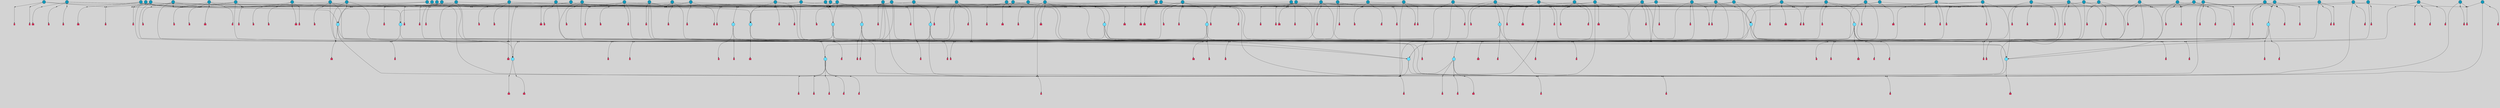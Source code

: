 // File exported with GEGELATI v1.3.1
// On the 2024-04-08 17:47:12
// With the File::TPGGraphDotExporter
digraph{
	graph[pad = "0.212, 0.055" bgcolor = lightgray]
	node[shape=circle style = filled label = ""]
		T3 [fillcolor="#66ddff"]
		T7 [fillcolor="#66ddff"]
		T9 [fillcolor="#66ddff"]
		T11 [fillcolor="#66ddff"]
		T24 [fillcolor="#66ddff"]
		T27 [fillcolor="#66ddff"]
		T54 [fillcolor="#66ddff"]
		T59 [fillcolor="#66ddff"]
		T82 [fillcolor="#1199bb"]
		T90 [fillcolor="#66ddff"]
		T95 [fillcolor="#66ddff"]
		T111 [fillcolor="#66ddff"]
		T116 [fillcolor="#1199bb"]
		T129 [fillcolor="#66ddff"]
		T130 [fillcolor="#66ddff"]
		T148 [fillcolor="#1199bb"]
		T150 [fillcolor="#66ddff"]
		T159 [fillcolor="#1199bb"]
		T163 [fillcolor="#66ddff"]
		T175 [fillcolor="#1199bb"]
		T179 [fillcolor="#1199bb"]
		T183 [fillcolor="#1199bb"]
		T185 [fillcolor="#1199bb"]
		T193 [fillcolor="#1199bb"]
		T194 [fillcolor="#1199bb"]
		T197 [fillcolor="#1199bb"]
		T200 [fillcolor="#1199bb"]
		T201 [fillcolor="#1199bb"]
		T203 [fillcolor="#1199bb"]
		T209 [fillcolor="#1199bb"]
		T210 [fillcolor="#1199bb"]
		T211 [fillcolor="#66ddff"]
		T212 [fillcolor="#66ddff"]
		T215 [fillcolor="#66ddff"]
		T217 [fillcolor="#1199bb"]
		T218 [fillcolor="#1199bb"]
		T220 [fillcolor="#1199bb"]
		T222 [fillcolor="#1199bb"]
		T225 [fillcolor="#1199bb"]
		T229 [fillcolor="#1199bb"]
		T230 [fillcolor="#1199bb"]
		T231 [fillcolor="#1199bb"]
		T232 [fillcolor="#1199bb"]
		T237 [fillcolor="#1199bb"]
		T243 [fillcolor="#1199bb"]
		T244 [fillcolor="#1199bb"]
		T245 [fillcolor="#1199bb"]
		T246 [fillcolor="#1199bb"]
		T247 [fillcolor="#1199bb"]
		T250 [fillcolor="#1199bb"]
		T253 [fillcolor="#1199bb"]
		T254 [fillcolor="#1199bb"]
		T255 [fillcolor="#1199bb"]
		T258 [fillcolor="#1199bb"]
		T259 [fillcolor="#1199bb"]
		T260 [fillcolor="#1199bb"]
		T261 [fillcolor="#1199bb"]
		T263 [fillcolor="#1199bb"]
		T264 [fillcolor="#1199bb"]
		T265 [fillcolor="#1199bb"]
		T267 [fillcolor="#1199bb"]
		T269 [fillcolor="#1199bb"]
		T270 [fillcolor="#1199bb"]
		T271 [fillcolor="#1199bb"]
		T273 [fillcolor="#1199bb"]
		T279 [fillcolor="#1199bb"]
		T280 [fillcolor="#1199bb"]
		T282 [fillcolor="#1199bb"]
		T283 [fillcolor="#1199bb"]
		T284 [fillcolor="#1199bb"]
		T285 [fillcolor="#1199bb"]
		T286 [fillcolor="#1199bb"]
		T287 [fillcolor="#1199bb"]
		T288 [fillcolor="#1199bb"]
		T290 [fillcolor="#1199bb"]
		T291 [fillcolor="#1199bb"]
		T293 [fillcolor="#1199bb"]
		T294 [fillcolor="#1199bb"]
		T295 [fillcolor="#1199bb"]
		T296 [fillcolor="#1199bb"]
		T297 [fillcolor="#1199bb"]
		T300 [fillcolor="#1199bb"]
		T302 [fillcolor="#1199bb"]
		T303 [fillcolor="#1199bb"]
		T304 [fillcolor="#1199bb"]
		T305 [fillcolor="#1199bb"]
		T306 [fillcolor="#1199bb"]
		T309 [fillcolor="#1199bb"]
		T310 [fillcolor="#1199bb"]
		T312 [fillcolor="#1199bb"]
		T314 [fillcolor="#1199bb"]
		T316 [fillcolor="#1199bb"]
		T317 [fillcolor="#1199bb"]
		T318 [fillcolor="#1199bb"]
		T319 [fillcolor="#1199bb"]
		T320 [fillcolor="#1199bb"]
		P1646 [fillcolor="#cccccc" shape=point] //6|
		I1646 [shape=box style=invis label="6|1&2|6#1|7&#92;n10|7&2|0#1|5&#92;n9|4&0|1#2|2&#92;n8|6&0|0#1|0&#92;n"]
		P1646 -> I1646[style=invis]
		A1413 [fillcolor="#ff3366" shape=box margin=0.03 width=0 height=0 label="3"]
		T3 -> P1646 -> A1413
		P1647 [fillcolor="#cccccc" shape=point] //3|
		I1647 [shape=box style=invis label="7|6&2|4#0|2&#92;n10|3&2|7#1|4&#92;n11|6&0|4#0|1&#92;n7|1&0|0#2|6&#92;n7|6&0|3#2|6&#92;n4|0&2|6#0|1&#92;n4|4&2|5#0|2&#92;n4|6&0|4#2|7&#92;n10|0&2|3#1|5&#92;n2|6&0|5#0|2&#92;n1|0&2|3#0|7&#92;n1|6&2|0#0|5&#92;n6|2&0|1#0|7&#92;n9|2&0|3#2|7&#92;n5|3&0|6#0|6&#92;n1|7&2|5#2|3&#92;n8|1&2|7#0|6&#92;n1|0&2|5#2|1&#92;n7|1&2|2#2|5&#92;n7|4&2|6#0|3&#92;n"]
		P1647 -> I1647[style=invis]
		A1414 [fillcolor="#ff3366" shape=box margin=0.03 width=0 height=0 label="4"]
		T3 -> P1647 -> A1414
		P1648 [fillcolor="#cccccc" shape=point] //-3|
		I1648 [shape=box style=invis label="1|6&2|7#0|7&#92;n10|2&0|7#1|3&#92;n9|6&2|7#2|2&#92;n5|3&0|7#0|7&#92;n1|6&2|3#0|0&#92;n2|3&2|3#2|2&#92;n5|1&2|6#0|6&#92;n"]
		P1648 -> I1648[style=invis]
		A1415 [fillcolor="#ff3366" shape=box margin=0.03 width=0 height=0 label="7"]
		T7 -> P1648 -> A1415
		P1649 [fillcolor="#cccccc" shape=point] //5|
		I1649 [shape=box style=invis label="0|5&2|3#0|1&#92;n0|6&2|1#2|4&#92;n6|2&2|6#0|7&#92;n7|4&0|3#0|1&#92;n5|4&0|7#1|6&#92;n9|1&0|5#2|2&#92;n6|3&2|3#1|7&#92;n11|7&2|4#1|6&#92;n2|5&0|1#0|0&#92;n4|7&0|0#0|2&#92;n6|2&0|6#0|0&#92;n2|1&2|6#2|4&#92;n10|0&2|0#1|0&#92;n6|6&2|4#0|6&#92;n"]
		P1649 -> I1649[style=invis]
		A1416 [fillcolor="#ff3366" shape=box margin=0.03 width=0 height=0 label="8"]
		T7 -> P1649 -> A1416
		P1650 [fillcolor="#cccccc" shape=point] //-6|
		I1650 [shape=box style=invis label="11|1&0|7#2|0&#92;n10|4&0|1#1|0&#92;n4|3&2|4#2|1&#92;n0|5&2|0#0|0&#92;n6|1&0|0#0|3&#92;n8|2&2|0#0|4&#92;n11|4&2|0#1|6&#92;n7|0&2|6#2|3&#92;n5|3&2|6#2|0&#92;n2|0&2|0#0|4&#92;n"]
		P1650 -> I1650[style=invis]
		A1417 [fillcolor="#ff3366" shape=box margin=0.03 width=0 height=0 label="9"]
		T9 -> P1650 -> A1417
		P1651 [fillcolor="#cccccc" shape=point] //2|
		I1651 [shape=box style=invis label="6|3&2|7#1|4&#92;n8|6&0|0#2|5&#92;n2|1&0|2#0|3&#92;n8|7&0|6#0|4&#92;n2|1&2|0#0|1&#92;n0|0&2|2#2|3&#92;n6|6&0|7#2|1&#92;n6|1&0|7#2|6&#92;n5|4&2|7#0|4&#92;n0|3&0|4#2|0&#92;n11|0&2|0#2|5&#92;n4|5&2|5#2|4&#92;n5|7&0|6#0|4&#92;n9|7&2|5#0|3&#92;n5|4&2|1#0|3&#92;n5|3&0|1#1|7&#92;n0|4&0|3#2|5&#92;n"]
		P1651 -> I1651[style=invis]
		A1418 [fillcolor="#ff3366" shape=box margin=0.03 width=0 height=0 label="10"]
		T9 -> P1651 -> A1418
		P1652 [fillcolor="#cccccc" shape=point] //6|
		I1652 [shape=box style=invis label="3|0&2|7#2|2&#92;n3|2&0|4#2|5&#92;n5|1&0|2#1|0&#92;n8|7&0|1#2|0&#92;n8|5&0|3#0|6&#92;n0|2&0|2#2|3&#92;n1|5&2|5#0|5&#92;n5|6&0|6#0|7&#92;n6|7&0|0#2|6&#92;n1|2&2|3#0|0&#92;n7|7&2|3#0|4&#92;n0|7&2|7#0|6&#92;n1|0&2|2#2|7&#92;n4|4&0|1#0|0&#92;n"]
		P1652 -> I1652[style=invis]
		A1419 [fillcolor="#ff3366" shape=box margin=0.03 width=0 height=0 label="11"]
		T11 -> P1652 -> A1419
		P1653 [fillcolor="#cccccc" shape=point] //-4|
		I1653 [shape=box style=invis label="4|1&0|4#2|6&#92;n1|2&2|2#2|0&#92;n1|2&2|0#0|6&#92;n8|4&2|3#2|5&#92;n5|5&2|1#1|0&#92;n"]
		P1653 -> I1653[style=invis]
		A1420 [fillcolor="#ff3366" shape=box margin=0.03 width=0 height=0 label="12"]
		T11 -> P1653 -> A1420
		P1654 [fillcolor="#cccccc" shape=point] //1|
		I1654 [shape=box style=invis label="5|1&0|6#2|7&#92;n2|4&0|4#2|2&#92;n0|6&0|5#0|4&#92;n10|6&2|5#1|6&#92;n9|3&0|1#1|7&#92;n10|3&2|2#1|0&#92;n5|0&0|0#2|1&#92;n11|3&2|3#1|5&#92;n10|3&0|1#1|0&#92;n2|4&0|1#0|1&#92;n0|2&0|3#2|4&#92;n9|2&2|1#2|5&#92;n11|7&2|6#2|6&#92;n"]
		P1654 -> I1654[style=invis]
		T24 -> P1654 -> T7
		P1655 [fillcolor="#cccccc" shape=point] //5|
		I1655 [shape=box style=invis label="3|0&2|0#0|1&#92;n3|0&0|7#0|1&#92;n5|3&0|2#2|6&#92;n4|4&2|4#2|6&#92;n11|2&0|7#1|6&#92;n2|7&2|2#2|5&#92;n9|3&2|6#2|7&#92;n7|7&0|0#0|4&#92;n6|1&2|4#2|3&#92;n5|4&2|0#1|6&#92;n1|3&0|7#0|4&#92;n"]
		P1655 -> I1655[style=invis]
		A1421 [fillcolor="#ff3366" shape=box margin=0.03 width=0 height=0 label="7"]
		T24 -> P1655 -> A1421
		P1656 [fillcolor="#cccccc" shape=point] //-2|
		I1656 [shape=box style=invis label="4|1&0|4#0|3&#92;n4|2&0|5#2|0&#92;n5|5&2|6#0|5&#92;n1|4&0|1#0|2&#92;n6|3&2|7#1|5&#92;n0|4&2|0#0|3&#92;n8|5&2|5#1|2&#92;n10|7&2|7#1|1&#92;n3|4&0|0#2|1&#92;n3|6&2|5#2|5&#92;n8|3&0|1#0|7&#92;n10|0&2|7#1|3&#92;n4|1&2|4#0|1&#92;n9|3&2|0#0|4&#92;n3|6&2|0#0|4&#92;n1|2&0|6#2|1&#92;n4|0&2|1#2|2&#92;n"]
		P1656 -> I1656[style=invis]
		A1422 [fillcolor="#ff3366" shape=box margin=0.03 width=0 height=0 label="14"]
		T24 -> P1656 -> A1422
		P1657 [fillcolor="#cccccc" shape=point] //2|
		I1657 [shape=box style=invis label="9|1&2|3#0|1&#92;n5|2&2|0#2|4&#92;n3|6&2|5#2|7&#92;n7|0&2|5#0|4&#92;n1|2&0|3#0|5&#92;n7|3&2|7#0|0&#92;n"]
		P1657 -> I1657[style=invis]
		A1423 [fillcolor="#ff3366" shape=box margin=0.03 width=0 height=0 label="2"]
		T27 -> P1657 -> A1423
		P1658 [fillcolor="#cccccc" shape=point] //-6|
		I1658 [shape=box style=invis label="7|5&0|4#0|4&#92;n11|0&2|5#2|1&#92;n"]
		P1658 -> I1658[style=invis]
		A1424 [fillcolor="#ff3366" shape=box margin=0.03 width=0 height=0 label="3"]
		T27 -> P1658 -> A1424
		T27 -> P1647
		P1659 [fillcolor="#cccccc" shape=point] //0|
		I1659 [shape=box style=invis label="2|5&0|1#0|6&#92;n6|1&2|2#2|7&#92;n8|0&0|3#1|4&#92;n4|3&2|5#2|4&#92;n8|1&2|4#0|0&#92;n6|6&0|1#2|6&#92;n11|7&2|4#2|5&#92;n6|2&2|4#0|2&#92;n8|5&2|4#2|4&#92;n2|1&2|1#2|2&#92;n2|7&2|5#2|6&#92;n9|7&0|5#0|4&#92;n1|2&0|5#2|6&#92;n4|2&2|3#2|7&#92;n3|3&2|1#0|2&#92;n"]
		P1659 -> I1659[style=invis]
		A1425 [fillcolor="#ff3366" shape=box margin=0.03 width=0 height=0 label="5"]
		T27 -> P1659 -> A1425
		P1660 [fillcolor="#cccccc" shape=point] //0|
		I1660 [shape=box style=invis label="4|0&0|3#2|7&#92;n10|2&0|3#1|7&#92;n3|5&0|2#0|3&#92;n4|5&0|0#2|1&#92;n10|7&2|0#1|2&#92;n5|3&2|3#1|6&#92;n9|5&2|0#0|4&#92;n5|4&2|7#0|2&#92;n10|3&2|7#1|4&#92;n7|2&0|1#2|6&#92;n8|6&0|5#0|5&#92;n8|7&2|3#0|5&#92;n2|6&2|4#0|0&#92;n"]
		P1660 -> I1660[style=invis]
		A1426 [fillcolor="#ff3366" shape=box margin=0.03 width=0 height=0 label="5"]
		T27 -> P1660 -> A1426
		P1661 [fillcolor="#cccccc" shape=point] //8|
		I1661 [shape=box style=invis label="9|0&0|1#2|0&#92;n10|1&2|5#1|4&#92;n8|2&2|6#0|4&#92;n2|4&2|5#2|3&#92;n4|2&2|2#0|2&#92;n7|5&0|2#0|0&#92;n8|2&2|1#1|3&#92;n8|7&0|7#2|1&#92;n1|1&0|0#0|7&#92;n5|6&2|5#1|0&#92;n6|6&2|5#0|0&#92;n11|4&0|3#2|6&#92;n4|2&2|4#0|7&#92;n5|6&0|1#2|0&#92;n11|3&0|2#0|7&#92;n"]
		P1661 -> I1661[style=invis]
		A1427 [fillcolor="#ff3366" shape=box margin=0.03 width=0 height=0 label="6"]
		T54 -> P1661 -> A1427
		T54 -> P1655
		P1662 [fillcolor="#cccccc" shape=point] //-10|
		I1662 [shape=box style=invis label="3|6&0|0#0|4&#92;n4|1&2|4#0|1&#92;n5|1&0|1#0|4&#92;n5|5&2|6#0|5&#92;n6|5&0|6#0|3&#92;n11|1&2|0#0|1&#92;n0|7&2|0#0|3&#92;n1|2&0|6#0|1&#92;n8|0&0|4#2|0&#92;n0|4&0|7#2|7&#92;n7|0&2|7#1|3&#92;n3|1&0|5#2|5&#92;n5|1&0|4#0|3&#92;n2|2&0|2#0|0&#92;n8|3&0|1#0|7&#92;n3|0&0|3#0|5&#92;n7|2&0|5#2|0&#92;n6|3&2|7#1|5&#92;n4|7&2|7#2|1&#92;n"]
		P1662 -> I1662[style=invis]
		A1428 [fillcolor="#ff3366" shape=box margin=0.03 width=0 height=0 label="14"]
		T54 -> P1662 -> A1428
		T54 -> P1649
		P1663 [fillcolor="#cccccc" shape=point] //8|
		I1663 [shape=box style=invis label="9|0&0|1#2|0&#92;n10|1&2|5#1|4&#92;n8|2&2|6#0|4&#92;n4|5&0|3#0|1&#92;n2|4&2|5#2|3&#92;n4|2&2|2#0|2&#92;n7|5&0|2#0|0&#92;n8|2&2|1#1|3&#92;n8|7&0|7#2|1&#92;n1|1&0|0#0|7&#92;n5|6&2|5#1|0&#92;n6|3&2|5#0|0&#92;n11|4&0|3#2|6&#92;n1|2&2|4#0|7&#92;n5|6&0|1#2|0&#92;n11|3&0|2#0|7&#92;n"]
		P1663 -> I1663[style=invis]
		A1429 [fillcolor="#ff3366" shape=box margin=0.03 width=0 height=0 label="6"]
		T59 -> P1663 -> A1429
		T59 -> P1655
		T59 -> P1650
		T59 -> P1655
		P1664 [fillcolor="#cccccc" shape=point] //6|
		I1664 [shape=box style=invis label="7|0&2|5#1|2&#92;n10|6&2|1#1|3&#92;n7|5&0|2#0|7&#92;n10|7&0|1#1|5&#92;n4|6&2|5#0|5&#92;n4|4&0|7#2|7&#92;n"]
		P1664 -> I1664[style=invis]
		A1430 [fillcolor="#ff3366" shape=box margin=0.03 width=0 height=0 label="7"]
		T82 -> P1664 -> A1430
		P1665 [fillcolor="#cccccc" shape=point] //6|
		I1665 [shape=box style=invis label="0|5&2|3#0|1&#92;n0|6&2|1#2|4&#92;n9|1&0|5#2|2&#92;n7|4&0|3#0|1&#92;n5|4&0|7#1|6&#92;n2|5&0|1#0|0&#92;n6|3&2|3#1|7&#92;n11|7&2|4#1|6&#92;n6|2&2|6#0|1&#92;n4|7&0|0#0|2&#92;n6|2&0|6#0|0&#92;n9|1&2|6#2|4&#92;n10|0&2|0#1|0&#92;n6|6&2|4#0|6&#92;n"]
		P1665 -> I1665[style=invis]
		A1431 [fillcolor="#ff3366" shape=box margin=0.03 width=0 height=0 label="8"]
		T82 -> P1665 -> A1431
		T82 -> P1650
		P1666 [fillcolor="#cccccc" shape=point] //-2|
		I1666 [shape=box style=invis label="8|4&2|1#2|5&#92;n4|1&0|7#2|1&#92;n5|7&2|3#2|2&#92;n10|4&2|5#1|7&#92;n10|0&2|6#1|3&#92;n4|5&2|7#0|6&#92;n9|5&2|4#0|4&#92;n2|4&0|5#0|7&#92;n11|1&2|4#2|6&#92;n5|6&0|7#1|2&#92;n2|7&2|7#2|6&#92;n5|2&0|5#1|5&#92;n3|0&0|6#0|2&#92;n4|0&0|4#2|4&#92;n4|4&2|6#0|7&#92;n10|6&2|0#1|4&#92;n9|7&0|3#1|4&#92;n1|4&2|6#0|3&#92;n11|5&2|6#0|3&#92;n0|3&0|5#0|1&#92;n"]
		P1666 -> I1666[style=invis]
		A1432 [fillcolor="#ff3366" shape=box margin=0.03 width=0 height=0 label="13"]
		T90 -> P1666 -> A1432
		P1667 [fillcolor="#cccccc" shape=point] //4|
		I1667 [shape=box style=invis label="7|1&2|6#1|3&#92;n10|1&0|3#1|6&#92;n8|5&2|3#2|1&#92;n11|5&0|0#2|6&#92;n4|1&0|6#0|0&#92;n11|1&0|2#0|3&#92;n2|0&2|1#0|7&#92;n"]
		P1667 -> I1667[style=invis]
		A1433 [fillcolor="#ff3366" shape=box margin=0.03 width=0 height=0 label="2"]
		T90 -> P1667 -> A1433
		P1668 [fillcolor="#cccccc" shape=point] //7|
		I1668 [shape=box style=invis label="10|3&0|1#1|4&#92;n4|6&0|0#0|2&#92;n4|5&0|6#0|0&#92;n4|3&0|6#2|1&#92;n7|0&0|3#1|2&#92;n4|7&0|6#0|5&#92;n7|6&0|7#0|6&#92;n6|6&0|0#0|3&#92;n11|1&0|4#2|5&#92;n10|2&0|3#1|2&#92;n"]
		P1668 -> I1668[style=invis]
		A1434 [fillcolor="#ff3366" shape=box margin=0.03 width=0 height=0 label="4"]
		T90 -> P1668 -> A1434
		P1669 [fillcolor="#cccccc" shape=point] //-3|
		I1669 [shape=box style=invis label="8|1&2|3#0|5&#92;n0|6&0|5#0|5&#92;n3|7&2|1#0|6&#92;n3|5&0|1#0|0&#92;n9|5&2|0#0|4&#92;n3|5&0|2#0|3&#92;n10|6&2|4#1|0&#92;n9|4&2|7#2|6&#92;n1|7&2|5#2|2&#92;n"]
		P1669 -> I1669[style=invis]
		A1435 [fillcolor="#ff3366" shape=box margin=0.03 width=0 height=0 label="5"]
		T90 -> P1669 -> A1435
		P1670 [fillcolor="#cccccc" shape=point] //-7|
		I1670 [shape=box style=invis label="3|0&2|0#0|1&#92;n1|1&0|2#0|4&#92;n11|2&0|7#1|6&#92;n9|7&0|0#0|4&#92;n3|0&0|7#0|1&#92;n9|3&2|6#2|7&#92;n5|3&0|2#2|6&#92;n6|1&2|4#2|3&#92;n5|4&2|0#1|6&#92;n1|3&0|7#0|7&#92;n"]
		P1670 -> I1670[style=invis]
		A1436 [fillcolor="#ff3366" shape=box margin=0.03 width=0 height=0 label="7"]
		T90 -> P1670 -> A1436
		P1671 [fillcolor="#cccccc" shape=point] //4|
		I1671 [shape=box style=invis label="4|3&0|6#0|3&#92;n5|7&2|3#2|2&#92;n5|6&0|7#1|2&#92;n1|4&2|6#0|3&#92;n8|4&2|1#2|5&#92;n9|5&2|4#1|4&#92;n2|4&0|5#0|7&#92;n10|0&0|6#1|3&#92;n3|0&0|6#0|2&#92;n2|7&2|7#2|6&#92;n5|2&0|5#1|5&#92;n10|4&2|5#1|7&#92;n4|0&0|4#2|4&#92;n11|1&0|4#2|6&#92;n10|6&2|0#1|4&#92;n9|7&0|3#1|4&#92;n4|5&2|7#0|6&#92;n11|5&2|6#2|3&#92;n0|3&0|5#0|1&#92;n"]
		P1671 -> I1671[style=invis]
		A1437 [fillcolor="#ff3366" shape=box margin=0.03 width=0 height=0 label="13"]
		T95 -> P1671 -> A1437
		P1672 [fillcolor="#cccccc" shape=point] //8|
		I1672 [shape=box style=invis label="9|7&0|5#2|5&#92;n3|3&2|3#0|2&#92;n9|5&2|2#1|0&#92;n2|3&0|6#0|3&#92;n4|4&2|5#2|7&#92;n11|3&2|0#1|5&#92;n6|6&2|1#2|2&#92;n4|6&0|1#2|2&#92;n2|5&2|7#2|2&#92;n7|7&2|2#2|3&#92;n6|5&0|3#2|6&#92;n6|7&0|6#0|2&#92;n"]
		P1672 -> I1672[style=invis]
		A1438 [fillcolor="#ff3366" shape=box margin=0.03 width=0 height=0 label="14"]
		T95 -> P1672 -> A1438
		P1673 [fillcolor="#cccccc" shape=point] //2|
		I1673 [shape=box style=invis label="4|1&0|4#2|6&#92;n5|5&2|1#1|0&#92;n1|0&2|0#0|6&#92;n8|4&2|3#2|5&#92;n"]
		P1673 -> I1673[style=invis]
		T95 -> P1673 -> T11
		P1674 [fillcolor="#cccccc" shape=point] //-9|
		I1674 [shape=box style=invis label="2|0&2|0#2|1&#92;n4|4&2|4#2|6&#92;n9|1&0|3#1|7&#92;n5|3&0|2#2|6&#92;n2|7&2|2#2|5&#92;n5|4&2|0#1|6&#92;n3|0&0|7#0|1&#92;n1|3&0|7#0|4&#92;n11|6&2|2#0|7&#92;n7|7&0|0#0|4&#92;n11|0&0|7#1|6&#92;n9|3&2|6#2|7&#92;n"]
		P1674 -> I1674[style=invis]
		A1439 [fillcolor="#ff3366" shape=box margin=0.03 width=0 height=0 label="7"]
		T95 -> P1674 -> A1439
		P1675 [fillcolor="#cccccc" shape=point] //-8|
		I1675 [shape=box style=invis label="7|5&0|4#2|4&#92;n"]
		P1675 -> I1675[style=invis]
		A1440 [fillcolor="#ff3366" shape=box margin=0.03 width=0 height=0 label="3"]
		T95 -> P1675 -> A1440
		P1676 [fillcolor="#cccccc" shape=point] //-5|
		I1676 [shape=box style=invis label="0|0&2|3#0|2&#92;n10|5&0|6#1|3&#92;n7|3&0|6#2|3&#92;n3|4&0|6#0|6&#92;n10|5&0|2#1|1&#92;n5|0&0|1#0|3&#92;n6|6&2|5#1|5&#92;n7|4&0|2#1|7&#92;n5|7&0|1#2|5&#92;n1|5&0|0#0|3&#92;n7|5&2|1#2|6&#92;n9|0&0|2#0|0&#92;n4|0&2|4#0|0&#92;n4|6&0|0#2|3&#92;n3|1&0|6#2|5&#92;n7|7&2|1#2|3&#92;n9|4&2|2#0|6&#92;n"]
		P1676 -> I1676[style=invis]
		T111 -> P1676 -> T9
		P1677 [fillcolor="#cccccc" shape=point] //7|
		I1677 [shape=box style=invis label="7|4&2|1#2|0&#92;n4|1&2|4#2|3&#92;n5|0&2|0#2|2&#92;n6|1&2|4#2|6&#92;n"]
		P1677 -> I1677[style=invis]
		A1441 [fillcolor="#ff3366" shape=box margin=0.03 width=0 height=0 label="9"]
		T111 -> P1677 -> A1441
		P1678 [fillcolor="#cccccc" shape=point] //2|
		I1678 [shape=box style=invis label="3|0&2|0#0|1&#92;n11|2&0|7#1|6&#92;n8|7&2|4#0|5&#92;n5|3&0|2#2|6&#92;n4|4&2|4#2|6&#92;n3|0&0|7#0|1&#92;n2|7&2|2#2|5&#92;n9|3&2|6#2|7&#92;n7|7&0|0#0|4&#92;n6|1&2|4#1|3&#92;n5|4&2|0#1|6&#92;n1|3&0|7#0|4&#92;n"]
		P1678 -> I1678[style=invis]
		A1442 [fillcolor="#ff3366" shape=box margin=0.03 width=0 height=0 label="7"]
		T111 -> P1678 -> A1442
		T111 -> P1650
		P1679 [fillcolor="#cccccc" shape=point] //-4|
		I1679 [shape=box style=invis label="9|7&0|0#2|0&#92;n6|6&0|5#2|0&#92;n7|3&0|0#0|4&#92;n3|5&0|3#0|3&#92;n9|1&0|1#1|1&#92;n11|5&2|7#1|5&#92;n1|5&2|5#0|2&#92;n6|0&0|6#2|5&#92;n0|3&2|4#2|5&#92;n1|6&2|5#2|2&#92;n9|5&2|1#2|2&#92;n"]
		P1679 -> I1679[style=invis]
		T116 -> P1679 -> T9
		P1680 [fillcolor="#cccccc" shape=point] //4|
		I1680 [shape=box style=invis label="9|2&0|6#2|1&#92;n11|5&0|1#2|0&#92;n2|4&0|4#2|1&#92;n5|0&2|4#0|2&#92;n"]
		P1680 -> I1680[style=invis]
		A1443 [fillcolor="#ff3366" shape=box margin=0.03 width=0 height=0 label="3"]
		T116 -> P1680 -> A1443
		P1681 [fillcolor="#cccccc" shape=point] //-2|
		I1681 [shape=box style=invis label="5|2&2|0#2|4&#92;n9|1&2|3#0|1&#92;n3|6&2|5#2|7&#92;n7|0&2|1#0|4&#92;n1|2&0|3#0|5&#92;n7|3&2|7#0|0&#92;n"]
		P1681 -> I1681[style=invis]
		A1444 [fillcolor="#ff3366" shape=box margin=0.03 width=0 height=0 label="2"]
		T116 -> P1681 -> A1444
		T116 -> P1647
		T116 -> P1660
		T129 -> P1661
		T129 -> P1655
		P1682 [fillcolor="#cccccc" shape=point] //10|
		I1682 [shape=box style=invis label="4|5&2|7#2|1&#92;n1|7&2|3#0|6&#92;n3|5&2|2#0|3&#92;n10|3&0|7#1|4&#92;n7|1&0|4#2|6&#92;n10|2&0|3#1|7&#92;n9|5&2|0#0|4&#92;n4|0&0|3#2|7&#92;n11|4&2|6#1|2&#92;n5|4&2|7#0|2&#92;n2|6&2|4#0|0&#92;n6|5&0|7#2|1&#92;n5|3&2|3#1|6&#92;n10|7&2|0#1|2&#92;n"]
		P1682 -> I1682[style=invis]
		A1445 [fillcolor="#ff3366" shape=box margin=0.03 width=0 height=0 label="5"]
		T129 -> P1682 -> A1445
		P1683 [fillcolor="#cccccc" shape=point] //5|
		I1683 [shape=box style=invis label="9|4&2|3#1|3&#92;n0|4&2|4#0|5&#92;n6|1&2|6#2|5&#92;n4|0&0|5#2|0&#92;n"]
		P1683 -> I1683[style=invis]
		A1446 [fillcolor="#ff3366" shape=box margin=0.03 width=0 height=0 label="7"]
		T129 -> P1683 -> A1446
		P1684 [fillcolor="#cccccc" shape=point] //6|
		I1684 [shape=box style=invis label="9|4&2|7#0|6&#92;n8|4&0|1#1|0&#92;n1|3&0|0#2|1&#92;n2|4&0|6#2|2&#92;n5|1&2|5#0|7&#92;n3|0&0|3#2|6&#92;n2|2&2|6#0|2&#92;n8|4&0|4#2|2&#92;n5|1&2|4#0|3&#92;n9|4&0|6#0|6&#92;n5|0&2|2#1|5&#92;n11|7&0|0#1|1&#92;n0|4&0|3#0|3&#92;n7|7&2|4#2|5&#92;n1|5&0|1#2|1&#92;n"]
		P1684 -> I1684[style=invis]
		A1447 [fillcolor="#ff3366" shape=box margin=0.03 width=0 height=0 label="1"]
		T129 -> P1684 -> A1447
		P1685 [fillcolor="#cccccc" shape=point] //-5|
		I1685 [shape=box style=invis label="10|6&2|5#1|6&#92;n9|3&0|1#1|7&#92;n2|4&0|1#0|1&#92;n11|3&0|7#1|6&#92;n5|1&0|6#2|7&#92;n8|0&0|0#0|1&#92;n0|6&0|7#0|4&#92;n6|7&2|6#2|6&#92;n11|0&2|3#0|5&#92;n"]
		P1685 -> I1685[style=invis]
		T130 -> P1685 -> T7
		P1686 [fillcolor="#cccccc" shape=point] //9|
		I1686 [shape=box style=invis label="9|0&2|4#1|2&#92;n10|3&0|5#1|7&#92;n"]
		P1686 -> I1686[style=invis]
		A1448 [fillcolor="#ff3366" shape=box margin=0.03 width=0 height=0 label="3"]
		T130 -> P1686 -> A1448
		T130 -> P1667
		P1687 [fillcolor="#cccccc" shape=point] //-10|
		I1687 [shape=box style=invis label="8|4&0|2#0|1&#92;n5|3&2|6#2|7&#92;n3|1&2|7#0|6&#92;n4|7&0|4#0|2&#92;n1|7&2|6#0|4&#92;n10|5&2|1#1|5&#92;n4|0&0|7#0|7&#92;n6|6&0|0#0|1&#92;n10|4&2|1#1|0&#92;n"]
		P1687 -> I1687[style=invis]
		A1449 [fillcolor="#ff3366" shape=box margin=0.03 width=0 height=0 label="5"]
		T130 -> P1687 -> A1449
		P1688 [fillcolor="#cccccc" shape=point] //-1|
		I1688 [shape=box style=invis label="11|7&2|0#1|7&#92;n1|5&2|4#2|4&#92;n4|3&0|1#0|5&#92;n1|6&0|0#0|4&#92;n8|6&2|4#0|0&#92;n4|0&0|0#0|5&#92;n10|4&2|0#1|0&#92;n9|6&2|5#1|3&#92;n0|7&2|1#0|5&#92;n0|6&2|3#2|0&#92;n4|4&0|5#0|1&#92;n"]
		P1688 -> I1688[style=invis]
		A1450 [fillcolor="#ff3366" shape=box margin=0.03 width=0 height=0 label="12"]
		T148 -> P1688 -> A1450
		P1689 [fillcolor="#cccccc" shape=point] //1|
		I1689 [shape=box style=invis label="2|2&2|3#0|2&#92;n2|2&0|5#2|5&#92;n8|4&0|1#1|0&#92;n9|7&0|6#0|3&#92;n5|1&2|2#0|7&#92;n10|7&0|7#1|3&#92;n7|7&2|4#2|5&#92;n5|5&0|2#2|1&#92;n2|6&2|2#0|0&#92;n9|3&2|2#2|0&#92;n0|6&0|6#2|2&#92;n7|7&0|1#2|3&#92;n3|6&0|1#0|5&#92;n1|5&0|1#2|7&#92;n"]
		P1689 -> I1689[style=invis]
		A1451 [fillcolor="#ff3366" shape=box margin=0.03 width=0 height=0 label="1"]
		T148 -> P1689 -> A1451
		P1690 [fillcolor="#cccccc" shape=point] //-9|
		I1690 [shape=box style=invis label="4|7&2|6#0|5&#92;n11|3&0|2#2|6&#92;n10|2&2|4#1|6&#92;n3|0&2|6#2|7&#92;n4|3&0|5#0|7&#92;n2|3&0|7#0|7&#92;n10|6&0|7#1|5&#92;n10|1&2|2#1|1&#92;n1|7&0|3#2|6&#92;n"]
		P1690 -> I1690[style=invis]
		A1452 [fillcolor="#ff3366" shape=box margin=0.03 width=0 height=0 label="4"]
		T148 -> P1690 -> A1452
		P1691 [fillcolor="#cccccc" shape=point] //7|
		I1691 [shape=box style=invis label="7|2&0|4#1|3&#92;n7|7&0|0#0|4&#92;n4|4&2|4#2|6&#92;n2|3&2|2#2|5&#92;n8|0&0|2#2|1&#92;n9|3&2|6#2|7&#92;n6|4&2|4#2|3&#92;n3|3&2|0#0|1&#92;n6|4&2|0#1|6&#92;n5|3&0|7#0|4&#92;n"]
		P1691 -> I1691[style=invis]
		A1453 [fillcolor="#ff3366" shape=box margin=0.03 width=0 height=0 label="7"]
		T148 -> P1691 -> A1453
		P1692 [fillcolor="#cccccc" shape=point] //-6|
		I1692 [shape=box style=invis label="9|0&2|0#0|1&#92;n3|2&0|2#0|3&#92;n5|4&0|5#1|7&#92;n2|1&0|4#0|3&#92;n9|2&2|0#2|4&#92;n7|6&0|4#0|2&#92;n2|3&0|6#2|6&#92;n1|2&0|3#2|0&#92;n"]
		P1692 -> I1692[style=invis]
		T148 -> P1692 -> T54
		P1693 [fillcolor="#cccccc" shape=point] //-3|
		I1693 [shape=box style=invis label="2|6&0|0#0|7&#92;n9|6&2|0#0|6&#92;n3|0&0|5#0|1&#92;n5|5&0|4#0|3&#92;n6|1&2|4#2|3&#92;n2|7&2|2#2|5&#92;n5|3&0|2#2|6&#92;n7|7&0|0#0|4&#92;n5|4&2|0#1|6&#92;n9|3&2|6#2|7&#92;n1|3&0|7#0|4&#92;n"]
		P1693 -> I1693[style=invis]
		A1454 [fillcolor="#ff3366" shape=box margin=0.03 width=0 height=0 label="7"]
		T150 -> P1693 -> A1454
		P1694 [fillcolor="#cccccc" shape=point] //4|
		I1694 [shape=box style=invis label="6|0&0|7#1|0&#92;n8|6&2|6#2|7&#92;n"]
		P1694 -> I1694[style=invis]
		A1455 [fillcolor="#ff3366" shape=box margin=0.03 width=0 height=0 label="3"]
		T150 -> P1694 -> A1455
		P1695 [fillcolor="#cccccc" shape=point] //0|
		I1695 [shape=box style=invis label="2|5&0|1#0|6&#92;n6|1&2|2#2|7&#92;n8|0&0|3#1|4&#92;n11|7&2|4#2|5&#92;n8|1&2|4#0|0&#92;n6|6&0|1#2|6&#92;n7|0&2|4#1|0&#92;n4|1&2|5#2|4&#92;n6|2&2|4#0|2&#92;n8|5&2|4#2|4&#92;n2|1&2|1#2|2&#92;n2|7&2|5#2|6&#92;n9|7&0|5#0|4&#92;n1|2&0|5#2|6&#92;n4|2&2|3#2|7&#92;n3|3&2|1#0|2&#92;n"]
		P1695 -> I1695[style=invis]
		A1456 [fillcolor="#ff3366" shape=box margin=0.03 width=0 height=0 label="5"]
		T150 -> P1695 -> A1456
		T150 -> P1675
		P1696 [fillcolor="#cccccc" shape=point] //7|
		I1696 [shape=box style=invis label="1|6&2|7#0|7&#92;n9|6&2|7#2|2&#92;n10|2&0|7#1|0&#92;n1|6&2|3#0|0&#92;n5|0&2|2#1|1&#92;n2|3&2|3#2|2&#92;n5|1&2|6#0|6&#92;n"]
		P1696 -> I1696[style=invis]
		T150 -> P1696 -> T90
		P1697 [fillcolor="#cccccc" shape=point] //7|
		I1697 [shape=box style=invis label="7|0&2|1#2|0&#92;n9|7&2|1#1|7&#92;n8|2&0|1#1|0&#92;n6|6&0|2#1|1&#92;n2|2&0|5#0|0&#92;n5|7&0|0#2|1&#92;n5|1&2|5#1|5&#92;n4|7&2|4#2|3&#92;n10|5&2|2#1|5&#92;n1|3&2|2#2|0&#92;n10|2&2|6#1|5&#92;n"]
		P1697 -> I1697[style=invis]
		A1457 [fillcolor="#ff3366" shape=box margin=0.03 width=0 height=0 label="1"]
		T159 -> P1697 -> A1457
		P1698 [fillcolor="#cccccc" shape=point] //7|
		I1698 [shape=box style=invis label="7|4&2|7#0|4&#92;n4|6&0|1#2|5&#92;n2|1&2|3#0|0&#92;n4|3&2|0#0|1&#92;n0|0&2|7#2|7&#92;n7|7&0|5#2|3&#92;n5|0&2|1#2|2&#92;n10|0&0|4#1|2&#92;n4|4&0|7#0|0&#92;n6|7&0|2#0|1&#92;n1|4&2|5#0|4&#92;n"]
		P1698 -> I1698[style=invis]
		A1458 [fillcolor="#ff3366" shape=box margin=0.03 width=0 height=0 label="0"]
		T159 -> P1698 -> A1458
		P1699 [fillcolor="#cccccc" shape=point] //5|
		I1699 [shape=box style=invis label="0|5&2|3#0|1&#92;n0|6&2|1#2|4&#92;n6|2&2|6#0|7&#92;n9|0&2|7#1|1&#92;n7|4&0|3#0|1&#92;n11|7&2|4#1|6&#92;n9|1&0|5#2|2&#92;n5|4&0|7#1|6&#92;n2|5&0|1#0|0&#92;n4|7&0|0#0|2&#92;n6|2&0|6#0|0&#92;n2|1&2|6#2|4&#92;n10|0&0|0#1|0&#92;n6|6&2|4#0|6&#92;n"]
		P1699 -> I1699[style=invis]
		T159 -> P1699 -> T129
		T163 -> P1659
		P1700 [fillcolor="#cccccc" shape=point] //-1|
		I1700 [shape=box style=invis label="6|4&0|4#2|4&#92;n4|5&2|5#2|4&#92;n9|7&2|5#0|3&#92;n3|7&2|6#0|6&#92;n8|7&0|6#0|4&#92;n2|1&2|0#0|1&#92;n8|6&0|0#2|5&#92;n2|1&0|2#0|3&#92;n6|1&0|7#2|6&#92;n6|3&0|1#1|6&#92;n5|4&2|7#0|4&#92;n0|7&0|4#2|0&#92;n11|0&2|0#2|5&#92;n3|7&2|0#2|7&#92;n8|3&2|7#1|4&#92;n5|7&0|6#0|4&#92;n0|0&2|3#2|3&#92;n5|4&2|1#0|3&#92;n0|4&0|3#2|5&#92;n"]
		P1700 -> I1700[style=invis]
		A1459 [fillcolor="#ff3366" shape=box margin=0.03 width=0 height=0 label="10"]
		T163 -> P1700 -> A1459
		P1701 [fillcolor="#cccccc" shape=point] //-7|
		I1701 [shape=box style=invis label="6|1&0|2#0|3&#92;n1|2&0|1#2|0&#92;n10|3&2|2#1|1&#92;n0|1&0|2#0|7&#92;n4|6&2|7#2|4&#92;n6|0&2|7#0|6&#92;n"]
		P1701 -> I1701[style=invis]
		A1460 [fillcolor="#ff3366" shape=box margin=0.03 width=0 height=0 label="7"]
		T163 -> P1701 -> A1460
		P1702 [fillcolor="#cccccc" shape=point] //-6|
		I1702 [shape=box style=invis label="11|7&0|1#0|6&#92;n3|5&0|1#0|3&#92;n1|5&0|5#0|6&#92;n1|7&2|5#2|2&#92;n0|0&0|2#2|2&#92;n4|4&0|1#0|5&#92;n6|4&2|2#0|2&#92;n0|6&2|5#0|5&#92;n0|3&2|2#2|6&#92;n"]
		P1702 -> I1702[style=invis]
		A1461 [fillcolor="#ff3366" shape=box margin=0.03 width=0 height=0 label="5"]
		T163 -> P1702 -> A1461
		T163 -> P1671
		P1703 [fillcolor="#cccccc" shape=point] //3|
		I1703 [shape=box style=invis label="4|7&0|7#2|7&#92;n11|5&2|6#0|2&#92;n5|5&2|6#2|0&#92;n3|2&0|6#0|3&#92;n10|2&2|5#1|5&#92;n9|4&2|3#1|5&#92;n2|5&2|7#2|4&#92;n11|3&2|5#1|0&#92;n7|0&0|7#2|1&#92;n1|2&0|5#0|1&#92;n"]
		P1703 -> I1703[style=invis]
		A1462 [fillcolor="#ff3366" shape=box margin=0.03 width=0 height=0 label="5"]
		T175 -> P1703 -> A1462
		P1704 [fillcolor="#cccccc" shape=point] //2|
		I1704 [shape=box style=invis label="7|1&0|6#0|1&#92;n5|2&2|5#1|6&#92;n10|1&2|1#1|1&#92;n4|7&0|4#2|2&#92;n11|7&0|4#2|7&#92;n5|0&0|5#1|7&#92;n8|2&0|5#2|4&#92;n10|0&2|6#1|6&#92;n5|1&0|1#2|3&#92;n1|6&2|0#0|1&#92;n9|6&2|2#1|4&#92;n3|4&2|3#0|0&#92;n10|1&0|1#1|0&#92;n2|2&0|1#2|1&#92;n3|1&2|7#0|3&#92;n"]
		P1704 -> I1704[style=invis]
		A1463 [fillcolor="#ff3366" shape=box margin=0.03 width=0 height=0 label="10"]
		T175 -> P1704 -> A1463
		P1705 [fillcolor="#cccccc" shape=point] //-1|
		I1705 [shape=box style=invis label="1|7&2|1#0|6&#92;n8|1&2|3#0|5&#92;n10|6&2|7#1|0&#92;n1|7&2|5#0|2&#92;n0|3&0|3#2|2&#92;n3|5&0|1#0|0&#92;n3|5&0|2#0|3&#92;n1|5&2|0#0|4&#92;n5|7&2|2#2|5&#92;n4|0&2|3#0|3&#92;n"]
		P1705 -> I1705[style=invis]
		T175 -> P1705 -> T3
		P1706 [fillcolor="#cccccc" shape=point] //-3|
		I1706 [shape=box style=invis label="6|3&2|4#1|4&#92;n5|3&0|1#1|7&#92;n2|1&0|2#2|3&#92;n8|7&0|6#0|4&#92;n2|1&2|0#0|1&#92;n0|0&2|2#2|3&#92;n6|1&0|7#2|6&#92;n5|7&0|2#0|4&#92;n0|3&0|4#2|0&#92;n11|0&2|0#2|5&#92;n6|0&2|0#1|4&#92;n8|6&0|2#2|5&#92;n5|4&2|1#0|3&#92;n9|7&2|5#0|3&#92;n5|4&2|7#0|4&#92;n"]
		P1706 -> I1706[style=invis]
		A1464 [fillcolor="#ff3366" shape=box margin=0.03 width=0 height=0 label="10"]
		T175 -> P1706 -> A1464
		P1707 [fillcolor="#cccccc" shape=point] //4|
		I1707 [shape=box style=invis label="7|1&0|6#0|1&#92;n5|2&2|5#1|6&#92;n10|1&2|1#1|1&#92;n9|6&2|2#1|4&#92;n4|7&0|4#2|2&#92;n9|6&0|4#1|1&#92;n10|0&2|6#1|6&#92;n5|1&0|1#2|3&#92;n1|6&2|0#0|1&#92;n8|2&0|5#2|4&#92;n3|4&2|3#0|0&#92;n10|1&0|5#1|0&#92;n2|2&0|1#2|1&#92;n3|1&2|7#0|3&#92;n"]
		P1707 -> I1707[style=invis]
		A1465 [fillcolor="#ff3366" shape=box margin=0.03 width=0 height=0 label="10"]
		T175 -> P1707 -> A1465
		P1708 [fillcolor="#cccccc" shape=point] //9|
		I1708 [shape=box style=invis label="11|0&2|0#1|1&#92;n3|6&0|6#0|0&#92;n1|4&0|0#2|4&#92;n7|5&2|2#1|3&#92;n11|7&2|6#1|7&#92;n5|2&0|6#1|5&#92;n9|5&0|6#0|3&#92;n2|2&2|7#0|5&#92;n9|3&2|2#2|0&#92;n11|0&2|7#0|1&#92;n1|1&2|0#0|1&#92;n6|6&0|6#1|2&#92;n9|7&0|1#0|3&#92;n2|0&2|4#2|5&#92;n2|4&2|2#0|0&#92;n6|1&2|1#1|7&#92;n10|7&2|5#1|6&#92;n11|5&2|7#2|4&#92;n"]
		P1708 -> I1708[style=invis]
		A1466 [fillcolor="#ff3366" shape=box margin=0.03 width=0 height=0 label="1"]
		T179 -> P1708 -> A1466
		T179 -> P1658
		T179 -> P1683
		P1709 [fillcolor="#cccccc" shape=point] //10|
		I1709 [shape=box style=invis label="9|6&0|1#2|4&#92;n8|6&2|5#2|3&#92;n2|6&2|7#2|1&#92;n7|4&2|5#2|0&#92;n2|4&2|4#0|1&#92;n10|5&0|2#1|6&#92;n8|0&2|7#1|1&#92;n"]
		P1709 -> I1709[style=invis]
		T179 -> P1709 -> T24
		P1710 [fillcolor="#cccccc" shape=point] //-9|
		I1710 [shape=box style=invis label="6|0&2|0#0|0&#92;n5|1&0|2#0|4&#92;n10|3&2|0#1|3&#92;n9|4&0|7#2|7&#92;n10|6&2|4#1|0&#92;n3|6&2|0#0|5&#92;n"]
		P1710 -> I1710[style=invis]
		A1467 [fillcolor="#ff3366" shape=box margin=0.03 width=0 height=0 label="5"]
		T179 -> P1710 -> A1467
		T183 -> P1685
		P1711 [fillcolor="#cccccc" shape=point] //-9|
		I1711 [shape=box style=invis label="10|3&0|5#1|7&#92;n9|0&2|4#1|3&#92;n"]
		P1711 -> I1711[style=invis]
		A1468 [fillcolor="#ff3366" shape=box margin=0.03 width=0 height=0 label="3"]
		T183 -> P1711 -> A1468
		P1712 [fillcolor="#cccccc" shape=point] //-6|
		I1712 [shape=box style=invis label="3|5&0|0#0|2&#92;n6|6&2|1#2|6&#92;n4|6&0|1#2|5&#92;n7|1&0|6#1|3&#92;n11|1&2|4#0|5&#92;n1|2&0|1#2|3&#92;n4|3&0|5#2|4&#92;n4|0&0|5#2|0&#92;n8|5&2|4#2|4&#92;n2|4&0|1#0|6&#92;n5|1&2|4#0|0&#92;n3|3&2|1#0|2&#92;n9|7&0|5#0|4&#92;n2|2&0|6#2|0&#92;n7|1&2|2#2|2&#92;n"]
		P1712 -> I1712[style=invis]
		A1469 [fillcolor="#ff3366" shape=box margin=0.03 width=0 height=0 label="5"]
		T183 -> P1712 -> A1469
		P1713 [fillcolor="#cccccc" shape=point] //3|
		I1713 [shape=box style=invis label="7|2&0|2#2|4&#92;n0|4&0|6#2|7&#92;n9|0&0|1#2|2&#92;n8|6&0|0#1|0&#92;n"]
		P1713 -> I1713[style=invis]
		A1470 [fillcolor="#ff3366" shape=box margin=0.03 width=0 height=0 label="3"]
		T183 -> P1713 -> A1470
		T183 -> P1703
		T185 -> P1659
		P1714 [fillcolor="#cccccc" shape=point] //3|
		I1714 [shape=box style=invis label="8|2&2|7#1|7&#92;n10|7&0|7#1|6&#92;n0|3&0|0#2|3&#92;n9|7&2|6#0|3&#92;n4|4&2|1#0|1&#92;n5|6&2|0#1|4&#92;n4|5&0|1#0|2&#92;n0|0&2|0#0|5&#92;n6|1&0|7#0|6&#92;n"]
		P1714 -> I1714[style=invis]
		A1471 [fillcolor="#ff3366" shape=box margin=0.03 width=0 height=0 label="0"]
		T185 -> P1714 -> A1471
		T185 -> P1679
		P1715 [fillcolor="#cccccc" shape=point] //-2|
		I1715 [shape=box style=invis label="1|0&0|3#0|3&#92;n2|7&0|4#0|4&#92;n11|6&2|1#1|4&#92;n6|1&2|5#0|0&#92;n2|0&2|0#0|6&#92;n1|3&2|1#0|4&#92;n"]
		P1715 -> I1715[style=invis]
		A1472 [fillcolor="#ff3366" shape=box margin=0.03 width=0 height=0 label="2"]
		T193 -> P1715 -> A1472
		P1716 [fillcolor="#cccccc" shape=point] //3|
		I1716 [shape=box style=invis label="5|4&2|7#0|4&#92;n0|4&0|3#2|5&#92;n8|6&0|0#2|5&#92;n2|1&0|2#0|3&#92;n9|7&0|6#0|4&#92;n0|0&2|2#2|3&#92;n6|6&0|7#2|1&#92;n6|1&0|7#2|6&#92;n0|3&0|4#2|0&#92;n11|0&2|0#2|5&#92;n4|5&2|5#2|4&#92;n5|3&0|1#1|7&#92;n9|7&2|2#0|3&#92;n5|4&2|1#0|3&#92;n5|0&0|6#0|4&#92;n0|0&0|1#2|0&#92;n"]
		P1716 -> I1716[style=invis]
		A1473 [fillcolor="#ff3366" shape=box margin=0.03 width=0 height=0 label="10"]
		T193 -> P1716 -> A1473
		T193 -> P1705
		P1717 [fillcolor="#cccccc" shape=point] //10|
		I1717 [shape=box style=invis label="6|1&2|4#2|3&#92;n3|0&0|7#0|1&#92;n5|3&0|2#2|6&#92;n4|4&0|4#2|6&#92;n5|4&2|0#1|6&#92;n10|5&0|6#1|5&#92;n2|5&2|1#2|2&#92;n1|3&0|7#0|4&#92;n3|0&2|0#0|1&#92;n11|2&0|5#1|6&#92;n9|3&2|6#2|7&#92;n7|7&0|0#0|4&#92;n"]
		P1717 -> I1717[style=invis]
		A1474 [fillcolor="#ff3366" shape=box margin=0.03 width=0 height=0 label="7"]
		T193 -> P1717 -> A1474
		P1718 [fillcolor="#cccccc" shape=point] //5|
		I1718 [shape=box style=invis label="3|0&2|0#2|1&#92;n3|0&0|7#0|1&#92;n5|3&0|2#2|6&#92;n4|4&2|4#2|6&#92;n5|4&2|0#1|6&#92;n2|7&2|2#2|5&#92;n1|3&0|7#0|4&#92;n11|6&2|2#0|7&#92;n7|7&0|0#0|4&#92;n6|1&2|4#2|3&#92;n11|0&0|7#1|6&#92;n9|3&2|6#2|7&#92;n"]
		P1718 -> I1718[style=invis]
		A1475 [fillcolor="#ff3366" shape=box margin=0.03 width=0 height=0 label="7"]
		T194 -> P1718 -> A1475
		P1719 [fillcolor="#cccccc" shape=point] //4|
		I1719 [shape=box style=invis label="7|1&0|6#0|1&#92;n6|7&2|7#1|7&#92;n10|1&2|1#1|1&#92;n9|6&2|2#1|4&#92;n4|7&0|4#2|2&#92;n9|6&0|5#1|1&#92;n10|0&2|6#1|6&#92;n5|1&0|1#2|3&#92;n10|1&0|5#1|0&#92;n3|4&2|3#0|0&#92;n8|2&0|5#2|4&#92;n1|6&2|0#0|0&#92;n2|3&0|1#2|6&#92;n5|2&2|2#1|6&#92;n2|2&0|1#2|1&#92;n3|1&2|7#0|3&#92;n6|7&2|3#0|4&#92;n"]
		P1719 -> I1719[style=invis]
		A1476 [fillcolor="#ff3366" shape=box margin=0.03 width=0 height=0 label="10"]
		T194 -> P1719 -> A1476
		P1720 [fillcolor="#cccccc" shape=point] //-4|
		I1720 [shape=box style=invis label="0|4&0|0#2|7&#92;n8|5&2|4#2|4&#92;n4|3&2|5#2|4&#92;n11|7&2|2#2|5&#92;n6|5&2|2#2|7&#92;n3|2&0|7#0|7&#92;n3|3&2|1#0|3&#92;n2|6&0|3#2|5&#92;n0|1&2|6#2|2&#92;n8|2&0|0#1|6&#92;n0|7&0|5#0|4&#92;n9|5&0|3#2|7&#92;n2|7&2|5#2|6&#92;n9|0&2|0#0|1&#92;n1|2&2|4#0|2&#92;n"]
		P1720 -> I1720[style=invis]
		T194 -> P1720 -> T27
		T194 -> P1698
		P1721 [fillcolor="#cccccc" shape=point] //-3|
		I1721 [shape=box style=invis label="0|0&2|7#2|7&#92;n4|6&0|2#2|5&#92;n2|1&2|3#0|0&#92;n4|3&2|0#0|1&#92;n7|4&2|7#0|4&#92;n5|0&2|1#2|2&#92;n10|0&0|4#1|2&#92;n4|4&0|7#0|0&#92;n6|7&0|2#0|1&#92;n1|4&2|5#0|4&#92;n"]
		P1721 -> I1721[style=invis]
		A1477 [fillcolor="#ff3366" shape=box margin=0.03 width=0 height=0 label="0"]
		T197 -> P1721 -> A1477
		P1722 [fillcolor="#cccccc" shape=point] //-3|
		I1722 [shape=box style=invis label="3|7&0|0#0|2&#92;n11|5&0|1#1|1&#92;n4|1&0|6#2|6&#92;n4|0&0|1#0|5&#92;n"]
		P1722 -> I1722[style=invis]
		T197 -> P1722 -> T24
		T197 -> P1655
		T197 -> P1681
		P1723 [fillcolor="#cccccc" shape=point] //-9|
		I1723 [shape=box style=invis label="4|1&0|4#2|6&#92;n11|0&2|0#0|6&#92;n8|4&2|3#2|5&#92;n6|0&0|3#0|1&#92;n"]
		P1723 -> I1723[style=invis]
		T197 -> P1723 -> T11
		P1724 [fillcolor="#cccccc" shape=point] //-5|
		I1724 [shape=box style=invis label="7|1&0|6#0|1&#92;n5|2&2|5#1|6&#92;n10|1&2|1#1|1&#92;n9|6&2|2#1|4&#92;n4|7&0|4#2|2&#92;n9|6&0|4#1|1&#92;n3|1&2|7#0|3&#92;n5|1&0|1#2|3&#92;n1|6&2|0#0|1&#92;n8|2&0|5#2|4&#92;n3|4&2|5#0|0&#92;n10|1&0|5#1|0&#92;n2|2&0|1#2|1&#92;n10|0&2|6#1|6&#92;n"]
		P1724 -> I1724[style=invis]
		A1478 [fillcolor="#ff3366" shape=box margin=0.03 width=0 height=0 label="10"]
		T200 -> P1724 -> A1478
		T200 -> P1689
		P1725 [fillcolor="#cccccc" shape=point] //1|
		I1725 [shape=box style=invis label="5|4&0|7#1|6&#92;n0|6&2|1#2|4&#92;n7|4&0|3#0|1&#92;n0|5&2|3#0|1&#92;n9|1&0|5#2|2&#92;n6|3&2|3#1|7&#92;n11|7&2|4#1|6&#92;n2|5&0|1#0|0&#92;n7|5&2|3#1|1&#92;n4|7&0|0#0|2&#92;n6|2&0|6#0|0&#92;n2|1&2|6#2|4&#92;n10|0&2|7#1|0&#92;n6|6&2|4#0|6&#92;n"]
		P1725 -> I1725[style=invis]
		A1479 [fillcolor="#ff3366" shape=box margin=0.03 width=0 height=0 label="8"]
		T200 -> P1725 -> A1479
		T200 -> P1722
		P1726 [fillcolor="#cccccc" shape=point] //9|
		I1726 [shape=box style=invis label="4|3&2|0#0|1&#92;n4|6&0|1#2|5&#92;n2|1&2|3#0|0&#92;n7|4&2|7#0|4&#92;n0|0&2|7#2|7&#92;n11|7&0|5#2|3&#92;n5|0&2|1#2|2&#92;n10|0&0|4#1|2&#92;n4|4&0|7#0|0&#92;n6|7&0|2#0|1&#92;n1|4&2|5#0|4&#92;n"]
		P1726 -> I1726[style=invis]
		A1480 [fillcolor="#ff3366" shape=box margin=0.03 width=0 height=0 label="0"]
		T201 -> P1726 -> A1480
		P1727 [fillcolor="#cccccc" shape=point] //4|
		I1727 [shape=box style=invis label="1|2&0|3#2|7&#92;n3|1&2|3#2|1&#92;n3|2&2|5#2|3&#92;n10|7&0|5#1|6&#92;n8|3&2|2#1|5&#92;n4|2&0|5#2|5&#92;n9|3&2|5#2|6&#92;n10|7&0|0#1|1&#92;n9|2&0|7#1|5&#92;n4|0&2|6#2|0&#92;n0|4&0|7#2|2&#92;n11|1&0|7#1|3&#92;n3|5&0|2#0|3&#92;n5|7&0|5#1|3&#92;n8|3&2|5#0|7&#92;n3|7&2|3#0|4&#92;n3|2&2|2#0|2&#92;n1|3&0|2#0|5&#92;n5|3&0|1#1|3&#92;n0|1&0|7#0|1&#92;n"]
		P1727 -> I1727[style=invis]
		A1481 [fillcolor="#ff3366" shape=box margin=0.03 width=0 height=0 label="11"]
		T201 -> P1727 -> A1481
		T201 -> P1654
		T201 -> P1713
		T203 -> P1673
		T203 -> P1718
		P1728 [fillcolor="#cccccc" shape=point] //-4|
		I1728 [shape=box style=invis label="7|5&2|5#1|5&#92;n9|6&2|3#0|3&#92;n10|6&2|1#1|0&#92;n8|0&0|5#1|3&#92;n6|6&2|5#0|7&#92;n7|5&2|2#0|7&#92;n"]
		P1728 -> I1728[style=invis]
		A1482 [fillcolor="#ff3366" shape=box margin=0.03 width=0 height=0 label="7"]
		T203 -> P1728 -> A1482
		T203 -> P1646
		T209 -> P1698
		T209 -> P1655
		P1729 [fillcolor="#cccccc" shape=point] //6|
		I1729 [shape=box style=invis label="10|4&2|6#1|2&#92;n8|4&0|1#1|0&#92;n0|4&2|6#0|0&#92;n8|4&2|5#2|1&#92;n7|5&2|5#1|0&#92;n3|6&0|6#2|2&#92;n1|7&0|7#0|5&#92;n2|0&0|7#2|4&#92;n2|6&2|2#0|0&#92;n0|7&2|7#0|7&#92;n11|6&0|4#2|2&#92;n5|5&0|0#0|1&#92;n10|1&0|0#1|0&#92;n7|3&0|1#2|5&#92;n9|2&2|7#1|5&#92;n9|4&2|6#2|7&#92;n1|6&2|4#2|2&#92;n3|3&2|2#0|7&#92;n1|6&2|0#0|0&#92;n6|4&2|6#1|0&#92;n"]
		P1729 -> I1729[style=invis]
		A1483 [fillcolor="#ff3366" shape=box margin=0.03 width=0 height=0 label="1"]
		T209 -> P1729 -> A1483
		P1730 [fillcolor="#cccccc" shape=point] //2|
		I1730 [shape=box style=invis label="4|5&2|7#2|1&#92;n1|7&2|3#0|6&#92;n3|5&2|2#0|3&#92;n10|3&2|7#1|4&#92;n7|1&0|4#2|6&#92;n4|0&0|3#2|7&#92;n9|5&2|0#0|4&#92;n10|2&0|3#1|7&#92;n11|4&2|6#1|2&#92;n10|3&2|1#1|6&#92;n5|4&2|7#0|2&#92;n2|6&2|4#0|0&#92;n6|5&0|7#2|1&#92;n5|3&2|3#1|6&#92;n10|7&2|0#1|2&#92;n"]
		P1730 -> I1730[style=invis]
		A1484 [fillcolor="#ff3366" shape=box margin=0.03 width=0 height=0 label="5"]
		T209 -> P1730 -> A1484
		T209 -> P1708
		T210 -> P1688
		P1731 [fillcolor="#cccccc" shape=point] //-10|
		I1731 [shape=box style=invis label="9|6&0|2#2|6&#92;n11|0&2|6#1|5&#92;n10|6&0|7#1|5&#92;n3|0&0|6#0|7&#92;n9|4&2|6#0|3&#92;n10|6&2|4#1|6&#92;n"]
		P1731 -> I1731[style=invis]
		A1485 [fillcolor="#ff3366" shape=box margin=0.03 width=0 height=0 label="4"]
		T210 -> P1731 -> A1485
		T210 -> P1691
		T210 -> P1692
		T210 -> P1683
		P1732 [fillcolor="#cccccc" shape=point] //5|
		I1732 [shape=box style=invis label="3|0&2|0#0|1&#92;n3|0&0|7#0|1&#92;n5|3&0|2#2|6&#92;n4|4&2|4#2|6&#92;n11|2&0|7#1|6&#92;n2|7&2|2#2|5&#92;n9|3&2|6#2|7&#92;n7|7&0|0#0|4&#92;n6|1&2|4#2|3&#92;n5|4&2|0#1|6&#92;n1|3&0|7#0|4&#92;n"]
		P1732 -> I1732[style=invis]
		A1486 [fillcolor="#ff3366" shape=box margin=0.03 width=0 height=0 label="7"]
		T211 -> P1732 -> A1486
		P1733 [fillcolor="#cccccc" shape=point] //10|
		I1733 [shape=box style=invis label="4|5&2|7#2|1&#92;n1|7&2|3#0|6&#92;n3|5&2|2#0|3&#92;n10|3&0|7#1|4&#92;n7|1&0|4#2|6&#92;n10|2&0|3#1|7&#92;n9|5&2|0#0|4&#92;n4|0&0|3#2|7&#92;n11|4&2|6#1|2&#92;n5|4&2|7#0|2&#92;n2|6&2|4#0|0&#92;n6|5&0|7#2|1&#92;n5|3&2|3#1|6&#92;n10|7&2|0#1|2&#92;n"]
		P1733 -> I1733[style=invis]
		A1487 [fillcolor="#ff3366" shape=box margin=0.03 width=0 height=0 label="5"]
		T211 -> P1733 -> A1487
		P1734 [fillcolor="#cccccc" shape=point] //8|
		I1734 [shape=box style=invis label="9|0&0|1#2|0&#92;n10|1&2|5#1|4&#92;n8|2&2|6#0|4&#92;n2|4&2|5#2|3&#92;n4|2&2|2#0|2&#92;n7|5&0|2#0|0&#92;n8|2&2|1#1|3&#92;n8|7&0|7#2|1&#92;n1|1&0|0#0|7&#92;n5|6&2|5#1|0&#92;n6|6&2|5#0|0&#92;n11|4&0|3#2|6&#92;n4|2&2|4#0|7&#92;n5|6&0|1#2|0&#92;n11|3&0|2#0|7&#92;n"]
		P1734 -> I1734[style=invis]
		A1488 [fillcolor="#ff3366" shape=box margin=0.03 width=0 height=0 label="6"]
		T211 -> P1734 -> A1488
		P1735 [fillcolor="#cccccc" shape=point] //5|
		I1735 [shape=box style=invis label="0|5&2|3#0|1&#92;n0|6&2|1#2|4&#92;n6|2&2|6#0|7&#92;n9|0&2|7#1|1&#92;n7|4&0|3#0|1&#92;n11|7&2|4#1|6&#92;n9|1&0|5#2|2&#92;n5|4&0|7#1|6&#92;n2|5&0|1#0|0&#92;n4|7&0|0#0|2&#92;n6|2&0|6#0|0&#92;n2|1&2|6#2|4&#92;n10|0&0|0#1|0&#92;n6|6&2|4#0|6&#92;n"]
		P1735 -> I1735[style=invis]
		T212 -> P1735 -> T211
		P1736 [fillcolor="#cccccc" shape=point] //6|
		I1736 [shape=box style=invis label="9|4&2|7#0|6&#92;n8|4&0|1#1|0&#92;n1|3&0|0#2|1&#92;n2|4&0|6#2|2&#92;n5|1&2|5#0|7&#92;n3|0&0|3#2|6&#92;n2|2&2|6#0|2&#92;n8|4&0|4#2|2&#92;n5|1&2|4#0|3&#92;n9|4&0|6#0|6&#92;n5|0&2|2#1|5&#92;n11|7&0|0#1|1&#92;n0|4&0|3#0|3&#92;n7|7&2|4#2|5&#92;n1|5&0|1#2|1&#92;n"]
		P1736 -> I1736[style=invis]
		A1489 [fillcolor="#ff3366" shape=box margin=0.03 width=0 height=0 label="1"]
		T211 -> P1736 -> A1489
		P1737 [fillcolor="#cccccc" shape=point] //7|
		I1737 [shape=box style=invis label="7|4&2|7#0|4&#92;n4|6&0|1#2|5&#92;n2|1&2|3#0|0&#92;n4|3&2|0#0|1&#92;n0|0&2|7#2|7&#92;n7|7&0|5#2|3&#92;n5|0&2|1#2|2&#92;n10|0&0|4#1|2&#92;n4|4&0|7#0|0&#92;n6|7&0|2#0|1&#92;n1|4&2|5#0|4&#92;n"]
		P1737 -> I1737[style=invis]
		A1490 [fillcolor="#ff3366" shape=box margin=0.03 width=0 height=0 label="0"]
		T212 -> P1737 -> A1490
		P1738 [fillcolor="#cccccc" shape=point] //5|
		I1738 [shape=box style=invis label="9|4&2|3#1|3&#92;n0|4&2|4#0|5&#92;n6|1&2|6#2|5&#92;n4|0&0|5#2|0&#92;n"]
		P1738 -> I1738[style=invis]
		A1491 [fillcolor="#ff3366" shape=box margin=0.03 width=0 height=0 label="7"]
		T211 -> P1738 -> A1491
		P1739 [fillcolor="#cccccc" shape=point] //7|
		I1739 [shape=box style=invis label="7|0&2|1#2|0&#92;n9|7&2|1#1|7&#92;n8|2&0|1#1|0&#92;n6|6&0|2#1|1&#92;n2|2&0|5#0|0&#92;n5|7&0|0#2|1&#92;n5|1&2|5#1|5&#92;n4|7&2|4#2|3&#92;n10|5&2|2#1|5&#92;n1|3&2|2#2|0&#92;n10|2&2|6#1|5&#92;n"]
		P1739 -> I1739[style=invis]
		A1492 [fillcolor="#ff3366" shape=box margin=0.03 width=0 height=0 label="1"]
		T212 -> P1739 -> A1492
		T215 -> P1688
		P1740 [fillcolor="#cccccc" shape=point] //1|
		I1740 [shape=box style=invis label="9|3&0|0#1|1&#92;n4|6&0|5#0|7&#92;n3|6&0|0#2|0&#92;n6|2&2|5#1|4&#92;n8|7&0|7#0|0&#92;n5|0&2|6#0|6&#92;n"]
		P1740 -> I1740[style=invis]
		A1493 [fillcolor="#ff3366" shape=box margin=0.03 width=0 height=0 label="5"]
		T215 -> P1740 -> A1493
		P1741 [fillcolor="#cccccc" shape=point] //5|
		I1741 [shape=box style=invis label="4|4&0|6#2|1&#92;n7|6&0|1#1|4&#92;n6|2&0|7#1|3&#92;n9|1&2|6#0|7&#92;n1|6&2|3#0|0&#92;n2|3&2|3#2|2&#92;n1|0&2|7#2|7&#92;n10|3&0|7#1|7&#92;n"]
		P1741 -> I1741[style=invis]
		A1494 [fillcolor="#ff3366" shape=box margin=0.03 width=0 height=0 label="7"]
		T215 -> P1741 -> A1494
		T217 -> P1655
		P1742 [fillcolor="#cccccc" shape=point] //5|
		I1742 [shape=box style=invis label="6|7&0|4#1|5&#92;n11|4&2|0#1|6&#92;n5|3&2|6#2|0&#92;n10|2&2|2#1|4&#92;n2|2&2|2#0|3&#92;n2|0&2|0#0|4&#92;n11|1&0|7#2|0&#92;n11|0&2|0#0|0&#92;n3|2&0|3#2|2&#92;n10|1&2|6#1|1&#92;n7|0&2|6#2|4&#92;n"]
		P1742 -> I1742[style=invis]
		A1495 [fillcolor="#ff3366" shape=box margin=0.03 width=0 height=0 label="9"]
		T217 -> P1742 -> A1495
		T217 -> P1667
		T217 -> P1735
		T218 -> P1659
		T218 -> P1679
		P1743 [fillcolor="#cccccc" shape=point] //-4|
		I1743 [shape=box style=invis label="0|5&2|3#0|1&#92;n0|6&2|1#2|4&#92;n11|7&2|4#1|6&#92;n7|4&0|3#0|1&#92;n5|4&2|7#1|6&#92;n2|5&0|1#0|0&#92;n6|3&2|3#1|7&#92;n9|1&0|5#2|2&#92;n6|2&2|6#0|1&#92;n7|3&0|6#0|1&#92;n4|7&0|0#0|2&#92;n6|2&0|6#0|0&#92;n9|1&2|6#2|4&#92;n10|0&2|0#1|0&#92;n6|6&2|4#0|6&#92;n"]
		P1743 -> I1743[style=invis]
		A1496 [fillcolor="#ff3366" shape=box margin=0.03 width=0 height=0 label="8"]
		T218 -> P1743 -> A1496
		T218 -> P1654
		T220 -> P1705
		T220 -> P1647
		P1744 [fillcolor="#cccccc" shape=point] //10|
		I1744 [shape=box style=invis label="10|2&0|7#1|3&#92;n1|0&2|1#0|1&#92;n5|1&2|7#0|7&#92;n2|3&2|3#2|2&#92;n0|0&2|7#2|2&#92;n"]
		P1744 -> I1744[style=invis]
		A1497 [fillcolor="#ff3366" shape=box margin=0.03 width=0 height=0 label="7"]
		T220 -> P1744 -> A1497
		P1745 [fillcolor="#cccccc" shape=point] //-2|
		I1745 [shape=box style=invis label="11|7&2|0#1|7&#92;n4|3&0|1#2|5&#92;n0|4&2|4#2|7&#92;n1|6&0|0#0|4&#92;n4|0&0|0#0|5&#92;n0|6&2|3#2|0&#92;n9|6&2|5#1|3&#92;n0|7&2|1#2|5&#92;n4|4&0|5#0|1&#92;n10|4&0|0#1|0&#92;n"]
		P1745 -> I1745[style=invis]
		A1498 [fillcolor="#ff3366" shape=box margin=0.03 width=0 height=0 label="12"]
		T220 -> P1745 -> A1498
		T220 -> P1667
		P1746 [fillcolor="#cccccc" shape=point] //7|
		I1746 [shape=box style=invis label="3|3&2|7#0|4&#92;n4|3&2|6#0|3&#92;n8|4&0|6#1|2&#92;n5|6&2|3#0|4&#92;n0|7&2|1#0|5&#92;n8|7&2|2#2|5&#92;n9|1&0|0#1|0&#92;n10|1&2|1#1|4&#92;n10|5&0|6#1|7&#92;n5|2&2|3#0|4&#92;n2|0&2|6#2|7&#92;n1|7&0|1#0|7&#92;n"]
		P1746 -> I1746[style=invis]
		A1499 [fillcolor="#ff3366" shape=box margin=0.03 width=0 height=0 label="2"]
		T222 -> P1746 -> A1499
		T222 -> P1675
		T222 -> P1674
		P1747 [fillcolor="#cccccc" shape=point] //-4|
		I1747 [shape=box style=invis label="1|1&0|6#2|6&#92;n10|2&2|6#1|4&#92;n8|0&2|2#2|2&#92;n"]
		P1747 -> I1747[style=invis]
		A1500 [fillcolor="#ff3366" shape=box margin=0.03 width=0 height=0 label="9"]
		T222 -> P1747 -> A1500
		P1748 [fillcolor="#cccccc" shape=point] //10|
		I1748 [shape=box style=invis label="10|4&2|6#1|2&#92;n8|4&0|1#1|0&#92;n0|4&2|6#0|0&#92;n8|5&2|5#2|1&#92;n2|6&0|2#0|0&#92;n1|7&0|7#0|5&#92;n1|6&2|4#2|2&#92;n7|5&2|5#1|0&#92;n0|7&2|2#0|7&#92;n11|6&0|4#2|2&#92;n5|5&0|0#0|1&#92;n10|1&0|0#1|0&#92;n7|3&0|1#2|5&#92;n3|6&0|6#2|2&#92;n9|4&2|6#2|7&#92;n2|0&0|7#2|4&#92;n3|2&2|1#2|2&#92;n3|3&2|2#0|7&#92;n1|6&2|0#0|0&#92;n6|4&2|6#1|0&#92;n"]
		P1748 -> I1748[style=invis]
		A1501 [fillcolor="#ff3366" shape=box margin=0.03 width=0 height=0 label="1"]
		T225 -> P1748 -> A1501
		P1749 [fillcolor="#cccccc" shape=point] //10|
		I1749 [shape=box style=invis label="6|2&2|2#0|7&#92;n6|1&0|3#2|5&#92;n2|5&2|2#2|5&#92;n7|7&0|0#0|4&#92;n9|6&2|0#0|6&#92;n5|5&0|2#2|6&#92;n6|1&2|7#2|3&#92;n9|3&2|6#2|7&#92;n7|0&2|4#0|1&#92;n2|6&2|4#0|7&#92;n5|4&2|0#2|5&#92;n10|0&2|7#1|2&#92;n"]
		P1749 -> I1749[style=invis]
		A1502 [fillcolor="#ff3366" shape=box margin=0.03 width=0 height=0 label="7"]
		T225 -> P1749 -> A1502
		T225 -> P1720
		T225 -> P1660
		T229 -> P1688
		P1750 [fillcolor="#cccccc" shape=point] //-10|
		I1750 [shape=box style=invis label="1|7&0|1#2|6&#92;n6|5&0|4#0|6&#92;n7|5&2|6#2|2&#92;n11|0&2|2#0|0&#92;n6|0&2|2#1|1&#92;n10|2&2|4#1|6&#92;n11|4&2|6#2|1&#92;n1|1&0|5#2|4&#92;n"]
		P1750 -> I1750[style=invis]
		T229 -> P1750 -> T27
		T229 -> P1691
		T229 -> P1692
		T229 -> P1667
		P1751 [fillcolor="#cccccc" shape=point] //-8|
		I1751 [shape=box style=invis label="0|4&0|3#2|5&#92;n2|1&0|2#2|3&#92;n8|7&0|6#0|4&#92;n0|4&2|4#0|1&#92;n9|4&2|5#0|3&#92;n0|0&2|7#2|3&#92;n4|5&2|5#2|4&#92;n5|7&0|6#0|4&#92;n5|4&2|7#0|4&#92;n0|3&0|4#2|0&#92;n6|3&2|2#1|4&#92;n11|7&2|0#2|5&#92;n6|1&0|7#2|5&#92;n5|3&0|1#1|7&#92;n2|0&2|0#0|1&#92;n6|6&0|7#2|1&#92;n"]
		P1751 -> I1751[style=invis]
		A1503 [fillcolor="#ff3366" shape=box margin=0.03 width=0 height=0 label="10"]
		T230 -> P1751 -> A1503
		P1752 [fillcolor="#cccccc" shape=point] //5|
		I1752 [shape=box style=invis label="1|6&2|7#0|7&#92;n9|2&2|7#2|2&#92;n10|2&0|7#1|3&#92;n5|3&0|7#0|7&#92;n7|0&2|7#2|2&#92;n1|6&2|3#0|0&#92;n2|3&2|3#2|2&#92;n"]
		P1752 -> I1752[style=invis]
		A1504 [fillcolor="#ff3366" shape=box margin=0.03 width=0 height=0 label="7"]
		T230 -> P1752 -> A1504
		P1753 [fillcolor="#cccccc" shape=point] //10|
		I1753 [shape=box style=invis label="10|1&0|3#1|1&#92;n2|3&0|3#2|0&#92;n6|0&0|5#2|4&#92;n5|6&2|1#1|6&#92;n1|2&2|4#2|0&#92;n5|5&0|1#0|1&#92;n11|0&0|4#2|0&#92;n6|4&0|2#2|4&#92;n10|4&2|7#1|3&#92;n3|0&2|5#0|6&#92;n1|6&2|7#0|7&#92;n8|3&2|6#2|7&#92;n"]
		P1753 -> I1753[style=invis]
		T230 -> P1753 -> T9
		T230 -> P1648
		P1754 [fillcolor="#cccccc" shape=point] //1|
		I1754 [shape=box style=invis label="1|3&0|4#0|3&#92;n8|7&2|6#0|1&#92;n3|3&0|7#0|6&#92;n4|7&2|4#0|4&#92;n3|4&2|1#0|2&#92;n9|4&0|7#2|6&#92;n8|7&2|1#1|5&#92;n6|0&2|0#2|6&#92;n7|4&0|2#0|2&#92;n"]
		P1754 -> I1754[style=invis]
		A1505 [fillcolor="#ff3366" shape=box margin=0.03 width=0 height=0 label="5"]
		T230 -> P1754 -> A1505
		T231 -> P1698
		T231 -> P1727
		T231 -> P1686
		T231 -> P1725
		P1755 [fillcolor="#cccccc" shape=point] //-4|
		I1755 [shape=box style=invis label="1|3&2|2#2|0&#92;n4|6&0|2#0|1&#92;n5|1&2|5#1|3&#92;n4|7&2|4#2|3&#92;n10|5&0|2#1|5&#92;n6|5&0|6#1|0&#92;n11|7&2|1#1|7&#92;n7|1&2|1#2|0&#92;n10|0&2|6#1|5&#92;n"]
		P1755 -> I1755[style=invis]
		T231 -> P1755 -> T130
		P1756 [fillcolor="#cccccc" shape=point] //10|
		I1756 [shape=box style=invis label="5|5&2|1#1|0&#92;n10|0&2|1#1|0&#92;n6|6&0|2#2|7&#92;n4|1&0|4#2|6&#92;n"]
		P1756 -> I1756[style=invis]
		T232 -> P1756 -> T163
		T232 -> P1718
		T232 -> P1695
		T232 -> P1696
		T232 -> P1698
		T237 -> P1685
		P1757 [fillcolor="#cccccc" shape=point] //-2|
		I1757 [shape=box style=invis label="3|0&2|0#0|1&#92;n5|3&2|6#2|7&#92;n9|1&0|3#2|5&#92;n5|3&0|2#2|6&#92;n4|4&2|4#2|6&#92;n11|2&0|7#1|6&#92;n2|7&2|2#2|5&#92;n3|0&0|7#0|1&#92;n6|1&2|4#2|3&#92;n5|4&2|0#1|6&#92;n1|3&0|7#0|4&#92;n"]
		P1757 -> I1757[style=invis]
		A1506 [fillcolor="#ff3366" shape=box margin=0.03 width=0 height=0 label="7"]
		T237 -> P1757 -> A1506
		P1758 [fillcolor="#cccccc" shape=point] //2|
		I1758 [shape=box style=invis label="9|1&2|3#0|1&#92;n3|6&2|5#2|7&#92;n1|2&0|3#0|5&#92;n7|0&2|5#1|4&#92;n7|3&2|7#0|0&#92;n7|6&2|5#0|7&#92;n"]
		P1758 -> I1758[style=invis]
		A1507 [fillcolor="#ff3366" shape=box margin=0.03 width=0 height=0 label="2"]
		T237 -> P1758 -> A1507
		T237 -> P1681
		P1759 [fillcolor="#cccccc" shape=point] //-3|
		I1759 [shape=box style=invis label="6|3&2|4#1|4&#92;n5|3&0|0#1|7&#92;n2|1&0|2#2|3&#92;n8|7&0|6#0|4&#92;n2|1&2|0#0|1&#92;n6|0&2|0#1|4&#92;n6|1&0|7#2|6&#92;n0|3&0|4#2|0&#92;n11|0&2|0#2|5&#92;n0|0&2|2#2|3&#92;n8|6&0|2#2|5&#92;n5|4&2|1#0|3&#92;n9|7&2|5#0|3&#92;n5|4&2|7#0|4&#92;n"]
		P1759 -> I1759[style=invis]
		A1508 [fillcolor="#ff3366" shape=box margin=0.03 width=0 height=0 label="10"]
		T237 -> P1759 -> A1508
		P1760 [fillcolor="#cccccc" shape=point] //-1|
		I1760 [shape=box style=invis label="10|3&0|0#1|4&#92;n3|4&2|1#0|3&#92;n5|2&0|6#1|7&#92;n9|0&0|4#1|3&#92;n"]
		P1760 -> I1760[style=invis]
		A1509 [fillcolor="#ff3366" shape=box margin=0.03 width=0 height=0 label="3"]
		T243 -> P1760 -> A1509
		P1761 [fillcolor="#cccccc" shape=point] //2|
		I1761 [shape=box style=invis label="11|3&2|5#1|0&#92;n5|3&2|6#2|0&#92;n3|7&2|5#0|6&#92;n3|2&0|2#0|7&#92;n2|5&2|7#2|4&#92;n1|2&0|5#0|1&#92;n7|0&0|7#2|1&#92;n9|4&2|3#1|5&#92;n"]
		P1761 -> I1761[style=invis]
		A1510 [fillcolor="#ff3366" shape=box margin=0.03 width=0 height=0 label="5"]
		T243 -> P1761 -> A1510
		P1762 [fillcolor="#cccccc" shape=point] //5|
		I1762 [shape=box style=invis label="1|6&2|4#0|0&#92;n3|7&2|5#2|6&#92;n10|2&0|7#1|3&#92;n7|0&0|7#2|2&#92;n2|3&2|3#0|2&#92;n5|3&0|7#0|7&#92;n"]
		P1762 -> I1762[style=invis]
		A1511 [fillcolor="#ff3366" shape=box margin=0.03 width=0 height=0 label="7"]
		T243 -> P1762 -> A1511
		P1763 [fillcolor="#cccccc" shape=point] //5|
		I1763 [shape=box style=invis label="11|1&0|6#0|1&#92;n6|7&2|7#1|7&#92;n10|1&2|1#1|1&#92;n9|6&2|2#1|4&#92;n4|7&0|4#2|2&#92;n9|6&0|5#1|1&#92;n10|0&2|6#1|6&#92;n7|6&2|3#1|1&#92;n5|1&0|1#2|3&#92;n10|1&0|5#1|0&#92;n3|4&2|3#0|0&#92;n8|2&0|5#2|4&#92;n5|2&2|2#1|6&#92;n2|3&0|1#2|6&#92;n1|6&2|0#0|0&#92;n2|2&0|1#2|1&#92;n6|7&2|3#0|4&#92;n"]
		P1763 -> I1763[style=invis]
		T243 -> P1763 -> T150
		T244 -> P1752
		T244 -> P1649
		P1764 [fillcolor="#cccccc" shape=point] //9|
		I1764 [shape=box style=invis label="0|5&2|3#0|1&#92;n0|6&2|1#2|4&#92;n6|2&2|6#0|0&#92;n9|0&2|7#1|1&#92;n7|4&0|3#0|1&#92;n11|7&2|4#1|6&#92;n9|1&0|5#2|2&#92;n5|4&0|7#1|6&#92;n2|5&0|1#0|0&#92;n4|7&0|0#0|2&#92;n6|2&2|6#0|7&#92;n2|1&2|6#2|4&#92;n10|0&0|0#1|0&#92;n6|6&2|4#0|6&#92;n"]
		P1764 -> I1764[style=invis]
		T244 -> P1764 -> T211
		P1765 [fillcolor="#cccccc" shape=point] //3|
		I1765 [shape=box style=invis label="7|1&2|6#2|3&#92;n10|1&0|3#1|6&#92;n4|1&0|6#0|0&#92;n2|0&2|1#2|7&#92;n11|1&0|2#0|3&#92;n"]
		P1765 -> I1765[style=invis]
		A1512 [fillcolor="#ff3366" shape=box margin=0.03 width=0 height=0 label="2"]
		T244 -> P1765 -> A1512
		T245 -> P1647
		T245 -> P1744
		P1766 [fillcolor="#cccccc" shape=point] //-10|
		I1766 [shape=box style=invis label="9|0&0|1#2|0&#92;n10|1&2|5#1|4&#92;n5|6&2|5#1|0&#92;n5|7&2|3#0|6&#92;n4|2&2|2#0|2&#92;n8|7&0|7#2|1&#92;n8|6&2|1#1|3&#92;n0|6&2|3#0|4&#92;n5|6&0|1#2|0&#92;n2|7&0|0#0|4&#92;n1|1&0|0#2|7&#92;n2|4&2|2#2|3&#92;n6|6&2|5#0|0&#92;n8|2&2|6#0|4&#92;n11|4&0|5#2|6&#92;n7|5&0|2#0|0&#92;n10|0&2|1#1|3&#92;n11|3&0|2#0|7&#92;n"]
		P1766 -> I1766[style=invis]
		A1513 [fillcolor="#ff3366" shape=box margin=0.03 width=0 height=0 label="6"]
		T245 -> P1766 -> A1513
		P1767 [fillcolor="#cccccc" shape=point] //4|
		I1767 [shape=box style=invis label="6|7&0|3#1|5&#92;n10|1&2|6#1|1&#92;n5|3&2|6#2|0&#92;n10|2&2|2#1|4&#92;n7|0&2|6#2|4&#92;n2|2&2|2#0|3&#92;n11|1&0|4#2|0&#92;n11|0&2|0#0|0&#92;n3|2&0|3#2|2&#92;n11|4&2|0#1|6&#92;n2|0&2|0#0|4&#92;n"]
		P1767 -> I1767[style=invis]
		A1514 [fillcolor="#ff3366" shape=box margin=0.03 width=0 height=0 label="9"]
		T245 -> P1767 -> A1514
		T246 -> P1698
		T246 -> P1699
		P1768 [fillcolor="#cccccc" shape=point] //5|
		I1768 [shape=box style=invis label="9|4&2|3#1|3&#92;n0|4&2|4#0|5&#92;n6|1&2|6#2|5&#92;n8|5&2|2#1|7&#92;n0|0&0|5#2|0&#92;n"]
		P1768 -> I1768[style=invis]
		A1515 [fillcolor="#ff3366" shape=box margin=0.03 width=0 height=0 label="7"]
		T246 -> P1768 -> A1515
		T247 -> P1664
		P1769 [fillcolor="#cccccc" shape=point] //-8|
		I1769 [shape=box style=invis label="5|1&2|5#1|6&#92;n5|4&2|3#0|0&#92;n1|0&2|0#2|5&#92;n7|7&2|1#1|3&#92;n10|7&2|7#1|6&#92;n11|4&2|3#0|2&#92;n8|7&0|4#2|4&#92;n"]
		P1769 -> I1769[style=invis]
		A1516 [fillcolor="#ff3366" shape=box margin=0.03 width=0 height=0 label="9"]
		T247 -> P1769 -> A1516
		T247 -> P1709
		T247 -> P1650
		T250 -> P1697
		T250 -> P1722
		P1770 [fillcolor="#cccccc" shape=point] //-3|
		I1770 [shape=box style=invis label="3|2&2|4#2|5&#92;n2|5&0|1#0|6&#92;n6|2&2|4#0|2&#92;n7|5&2|4#2|4&#92;n2|7&2|5#2|6&#92;n6|1&2|2#2|7&#92;n9|3&2|7#2|0&#92;n6|7&0|3#0|3&#92;n3|3&2|1#0|2&#92;n9|1&2|0#2|2&#92;n6|6&0|1#2|6&#92;n1|2&0|5#0|6&#92;n4|2&2|5#2|6&#92;n8|0&0|3#1|4&#92;n"]
		P1770 -> I1770[style=invis]
		A1517 [fillcolor="#ff3366" shape=box margin=0.03 width=0 height=0 label="5"]
		T250 -> P1770 -> A1517
		P1771 [fillcolor="#cccccc" shape=point] //4|
		I1771 [shape=box style=invis label="3|0&2|0#0|1&#92;n2|7&2|2#2|2&#92;n3|0&0|2#0|1&#92;n11|2&0|3#1|6&#92;n9|3&2|6#2|7&#92;n5|4&2|0#1|6&#92;n4|4&2|4#2|6&#92;n7|7&0|0#0|4&#92;n1|1&2|4#2|3&#92;n2|7&2|2#2|5&#92;n1|3&0|7#0|4&#92;n"]
		P1771 -> I1771[style=invis]
		A1518 [fillcolor="#ff3366" shape=box margin=0.03 width=0 height=0 label="7"]
		T250 -> P1771 -> A1518
		T250 -> P1688
		T253 -> P1647
		T253 -> P1684
		P1772 [fillcolor="#cccccc" shape=point] //-2|
		I1772 [shape=box style=invis label="2|4&0|3#2|2&#92;n8|5&2|3#2|0&#92;n3|4&2|7#0|7&#92;n7|1&2|0#0|0&#92;n10|3&0|5#1|5&#92;n10|2&0|7#1|7&#92;n0|2&0|3#2|6&#92;n9|3&0|7#2|1&#92;n4|1&0|5#2|4&#92;n11|7&2|3#2|6&#92;n10|7&0|4#1|7&#92;n0|1&2|4#0|3&#92;n3|3&0|2#2|7&#92;n8|0&0|4#0|1&#92;n6|4&2|5#2|3&#92;n7|6&0|4#1|6&#92;n7|3&2|0#0|6&#92;n"]
		P1772 -> I1772[style=invis]
		A1519 [fillcolor="#ff3366" shape=box margin=0.03 width=0 height=0 label="4"]
		T253 -> P1772 -> A1519
		T254 -> P1748
		T254 -> P1749
		P1773 [fillcolor="#cccccc" shape=point] //0|
		I1773 [shape=box style=invis label="4|0&0|3#2|1&#92;n10|2&0|3#1|7&#92;n3|5&0|2#0|3&#92;n8|6&0|5#0|5&#92;n9|5&2|0#0|4&#92;n5|3&2|3#1|6&#92;n10|7&2|0#1|2&#92;n5|4&2|5#0|2&#92;n7|2&0|1#2|6&#92;n4|5&0|0#2|1&#92;n8|7&2|3#0|5&#92;n0|7&0|5#2|6&#92;n2|6&2|4#0|0&#92;n"]
		P1773 -> I1773[style=invis]
		A1520 [fillcolor="#ff3366" shape=box margin=0.03 width=0 height=0 label="5"]
		T254 -> P1773 -> A1520
		T254 -> P1688
		T255 -> P1705
		P1774 [fillcolor="#cccccc" shape=point] //-9|
		I1774 [shape=box style=invis label="7|1&0|0#2|6&#92;n1|6&0|4#2|7&#92;n7|6&2|4#0|2&#92;n10|7&2|1#1|3&#92;n7|6&0|3#2|6&#92;n4|0&2|2#2|1&#92;n1|0&0|5#2|3&#92;n6|1&2|6#1|1&#92;n7|4&2|6#1|0&#92;n9|5&0|1#0|2&#92;n9|2&0|3#0|7&#92;n6|0&2|7#0|6&#92;n10|5&2|3#1|5&#92;n10|0&2|7#1|4&#92;n1|0&2|3#0|7&#92;n5|2&0|6#0|6&#92;n2|6&0|1#0|2&#92;n7|4&2|5#0|3&#92;n3|6&2|4#0|5&#92;n1|6&2|0#0|5&#92;n"]
		P1774 -> I1774[style=invis]
		A1521 [fillcolor="#ff3366" shape=box margin=0.03 width=0 height=0 label="4"]
		T255 -> P1774 -> A1521
		P1775 [fillcolor="#cccccc" shape=point] //7|
		I1775 [shape=box style=invis label="9|6&2|6#1|3&#92;n9|7&2|0#1|7&#92;n3|0&2|0#0|0&#92;n1|6&0|0#0|4&#92;n7|4&0|3#0|1&#92;n"]
		P1775 -> I1775[style=invis]
		A1522 [fillcolor="#ff3366" shape=box margin=0.03 width=0 height=0 label="12"]
		T255 -> P1775 -> A1522
		P1776 [fillcolor="#cccccc" shape=point] //-9|
		I1776 [shape=box style=invis label="11|5&0|0#2|6&#92;n8|5&2|3#2|1&#92;n7|1&0|6#1|3&#92;n11|4&0|2#0|1&#92;n9|0&2|7#1|6&#92;n10|1&0|3#1|6&#92;n0|3&0|4#2|5&#92;n5|7&2|3#1|6&#92;n2|0&2|1#0|7&#92;n"]
		P1776 -> I1776[style=invis]
		A1523 [fillcolor="#ff3366" shape=box margin=0.03 width=0 height=0 label="2"]
		T255 -> P1776 -> A1523
		P1777 [fillcolor="#cccccc" shape=point] //-7|
		I1777 [shape=box style=invis label="9|1&2|7#2|1&#92;n7|0&2|0#2|7&#92;n2|3&2|3#2|2&#92;n8|5&2|1#0|3&#92;n5|5&0|7#0|1&#92;n1|6&2|7#0|7&#92;n10|2&0|7#1|3&#92;n6|4&2|2#2|4&#92;n0|6&2|5#0|2&#92;n"]
		P1777 -> I1777[style=invis]
		A1524 [fillcolor="#ff3366" shape=box margin=0.03 width=0 height=0 label="7"]
		T255 -> P1777 -> A1524
		P1778 [fillcolor="#cccccc" shape=point] //-10|
		I1778 [shape=box style=invis label="9|0&0|1#2|0&#92;n7|5&0|2#0|0&#92;n4|5&0|3#0|1&#92;n2|4&2|5#2|3&#92;n1|2&2|4#0|7&#92;n0|0&0|5#0|3&#92;n10|0&0|2#1|0&#92;n9|1&0|6#0|1&#92;n8|7&0|7#2|1&#92;n1|1&0|4#0|7&#92;n6|3&2|5#0|0&#92;n11|4&0|3#2|6&#92;n8|2&2|1#1|3&#92;n5|6&0|1#0|0&#92;n8|2&2|6#0|4&#92;n"]
		P1778 -> I1778[style=invis]
		T258 -> P1778 -> T215
		T258 -> P1650
		P1779 [fillcolor="#cccccc" shape=point] //-8|
		I1779 [shape=box style=invis label="6|1&2|4#2|3&#92;n8|5&0|0#1|6&#92;n3|0&2|0#0|1&#92;n11|2&0|7#1|6&#92;n5|3&0|2#2|6&#92;n4|4&2|4#2|6&#92;n3|0&0|7#0|1&#92;n1|3&2|6#2|7&#92;n2|4&0|7#2|1&#92;n5|4&2|7#1|6&#92;n1|3&0|7#0|4&#92;n"]
		P1779 -> I1779[style=invis]
		A1525 [fillcolor="#ff3366" shape=box margin=0.03 width=0 height=0 label="7"]
		T258 -> P1779 -> A1525
		T258 -> P1655
		T258 -> P1745
		T259 -> P1746
		P1780 [fillcolor="#cccccc" shape=point] //-6|
		I1780 [shape=box style=invis label="2|0&2|0#2|1&#92;n5|2&0|6#0|2&#92;n4|4&2|4#2|6&#92;n5|4&2|5#0|6&#92;n1|3&0|7#0|4&#92;n2|7&2|2#2|5&#92;n5|4&2|0#1|5&#92;n9|3&2|6#2|7&#92;n5|3&0|2#2|6&#92;n6|7&2|0#0|7&#92;n11|6&2|2#0|5&#92;n7|7&0|0#0|4&#92;n11|0&0|7#0|6&#92;n3|0&0|7#0|1&#92;n"]
		P1780 -> I1780[style=invis]
		T259 -> P1780 -> T59
		T259 -> P1682
		P1781 [fillcolor="#cccccc" shape=point] //5|
		I1781 [shape=box style=invis label="11|0&2|4#0|1&#92;n4|7&2|5#2|6&#92;n11|0&2|0#1|0&#92;n7|5&2|2#1|4&#92;n5|1&2|2#0|7&#92;n9|7&0|6#0|3&#92;n3|6&0|1#0|0&#92;n8|4&0|1#1|0&#92;n2|6&2|2#0|0&#92;n7|7&2|4#0|5&#92;n9|3&2|2#2|0&#92;n2|2&2|7#0|0&#92;n5|5&0|2#2|1&#92;n10|7&0|7#1|3&#92;n6|6&0|6#2|2&#92;n2|2&0|5#0|5&#92;n1|5&0|1#2|7&#92;n"]
		P1781 -> I1781[style=invis]
		A1526 [fillcolor="#ff3366" shape=box margin=0.03 width=0 height=0 label="1"]
		T259 -> P1781 -> A1526
		T259 -> P1754
		T260 -> P1722
		P1782 [fillcolor="#cccccc" shape=point] //1|
		I1782 [shape=box style=invis label="3|2&2|4#2|5&#92;n2|5&0|1#0|6&#92;n6|2&2|4#0|2&#92;n3|3&2|1#0|2&#92;n3|3&2|1#2|7&#92;n8|1&2|4#0|2&#92;n4|3&2|5#2|4&#92;n4|2&2|3#2|7&#92;n6|1&2|2#2|7&#92;n9|3&2|7#2|0&#92;n6|7&0|3#0|3&#92;n8|5&2|4#2|4&#92;n9|1&2|0#2|2&#92;n2|7&2|5#2|6&#92;n1|2&0|5#0|6&#92;n6|6&0|1#2|6&#92;n8|0&0|3#1|4&#92;n"]
		P1782 -> I1782[style=invis]
		A1527 [fillcolor="#ff3366" shape=box margin=0.03 width=0 height=0 label="5"]
		T260 -> P1782 -> A1527
		P1783 [fillcolor="#cccccc" shape=point] //-3|
		I1783 [shape=box style=invis label="5|1&0|6#0|6&#92;n6|3&2|6#0|2&#92;n8|6&2|3#0|5&#92;n1|6&2|3#0|0&#92;n5|3&0|7#1|7&#92;n1|1&2|4#2|2&#92;n5|1&0|7#1|6&#92;n2|0&0|4#2|2&#92;n8|0&0|3#0|7&#92;n6|6&0|7#1|2&#92;n2|6&0|7#2|7&#92;n6|6&0|2#2|3&#92;n5|7&0|6#1|4&#92;n"]
		P1783 -> I1783[style=invis]
		A1528 [fillcolor="#ff3366" shape=box margin=0.03 width=0 height=0 label="7"]
		T260 -> P1783 -> A1528
		T260 -> P1655
		T260 -> P1696
		T261 -> P1688
		T261 -> P1690
		T261 -> P1691
		P1784 [fillcolor="#cccccc" shape=point] //5|
		I1784 [shape=box style=invis label="11|6&2|5#1|1&#92;n1|2&2|3#0|0&#92;n6|1&0|2#1|3&#92;n2|7&2|0#0|4&#92;n3|0&0|4#0|1&#92;n2|5&0|3#0|3&#92;n1|5&0|2#2|6&#92;n"]
		P1784 -> I1784[style=invis]
		T261 -> P1784 -> T54
		P1785 [fillcolor="#cccccc" shape=point] //9|
		I1785 [shape=box style=invis label="8|7&2|2#2|4&#92;n7|6&0|3#2|2&#92;n10|1&2|4#1|4&#92;n5|2&2|3#0|4&#92;n2|3&2|6#0|3&#92;n4|3&2|7#0|4&#92;n8|4&0|6#2|7&#92;n3|4&0|1#2|0&#92;n10|0&2|4#1|2&#92;n3|3&0|0#2|1&#92;n"]
		P1785 -> I1785[style=invis]
		A1529 [fillcolor="#ff3366" shape=box margin=0.03 width=0 height=0 label="2"]
		T261 -> P1785 -> A1529
		P1786 [fillcolor="#cccccc" shape=point] //-4|
		I1786 [shape=box style=invis label="1|5&2|4#2|4&#92;n4|0&0|0#0|5&#92;n6|0&2|3#1|3&#92;n4|3&0|1#0|5&#92;n9|7&0|2#1|7&#92;n10|4&2|0#1|0&#92;n0|2&2|6#0|3&#92;n4|4&0|5#0|1&#92;n8|6&2|4#0|1&#92;n1|6&0|0#0|4&#92;n4|7&2|1#2|5&#92;n9|6&2|5#1|3&#92;n"]
		P1786 -> I1786[style=invis]
		A1530 [fillcolor="#ff3366" shape=box margin=0.03 width=0 height=0 label="12"]
		T263 -> P1786 -> A1530
		T263 -> P1689
		T263 -> P1690
		T263 -> P1691
		P1787 [fillcolor="#cccccc" shape=point] //10|
		I1787 [shape=box style=invis label="1|5&0|6#2|0&#92;n6|1&0|7#1|1&#92;n4|7&2|7#0|5&#92;n7|1&2|7#2|3&#92;n4|0&2|0#0|4&#92;n5|3&2|7#2|7&#92;n9|3&2|6#2|0&#92;n4|1&2|7#0|4&#92;n"]
		P1787 -> I1787[style=invis]
		A1531 [fillcolor="#ff3366" shape=box margin=0.03 width=0 height=0 label="9"]
		T263 -> P1787 -> A1531
		T264 -> P1697
		P1788 [fillcolor="#cccccc" shape=point] //6|
		I1788 [shape=box style=invis label="11|5&0|1#1|1&#92;n1|2&0|7#0|5&#92;n4|1&0|6#2|1&#92;n4|0&0|1#0|5&#92;n"]
		P1788 -> I1788[style=invis]
		T264 -> P1788 -> T212
		T264 -> P1655
		T264 -> P1654
		T264 -> P1748
		T265 -> P1688
		T265 -> P1750
		T265 -> P1691
		P1789 [fillcolor="#cccccc" shape=point] //-8|
		I1789 [shape=box style=invis label="2|5&0|3#2|0&#92;n3|4&0|7#2|1&#92;n3|3&0|6#0|5&#92;n9|7&2|0#2|4&#92;n5|0&0|7#1|5&#92;n7|6&0|5#0|3&#92;n4|1&0|4#0|3&#92;n7|6&0|4#0|2&#92;n2|6&0|1#2|6&#92;n"]
		P1789 -> I1789[style=invis]
		T265 -> P1789 -> T54
		T265 -> P1662
		T267 -> P1690
		T267 -> P1655
		P1790 [fillcolor="#cccccc" shape=point] //-10|
		I1790 [shape=box style=invis label="4|2&2|0#2|4&#92;n7|3&2|7#0|0&#92;n11|5&2|2#0|2&#92;n9|6&2|3#0|1&#92;n0|0&2|2#0|5&#92;n2|3&2|1#2|0&#92;n"]
		P1790 -> I1790[style=invis]
		A1532 [fillcolor="#ff3366" shape=box margin=0.03 width=0 height=0 label="2"]
		T267 -> P1790 -> A1532
		T267 -> P1681
		T267 -> P1723
		P1791 [fillcolor="#cccccc" shape=point] //8|
		I1791 [shape=box style=invis label="2|7&0|2#2|6&#92;n2|0&2|0#0|5&#92;n2|7&0|4#0|4&#92;n0|0&2|6#0|0&#92;n"]
		P1791 -> I1791[style=invis]
		A1533 [fillcolor="#ff3366" shape=box margin=0.03 width=0 height=0 label="2"]
		T269 -> P1791 -> A1533
		T269 -> P1705
		P1792 [fillcolor="#cccccc" shape=point] //-4|
		I1792 [shape=box style=invis label="0|6&2|7#2|4&#92;n4|4&0|4#2|6&#92;n3|0&0|7#0|1&#92;n5|3&0|2#2|6&#92;n1|3&0|7#0|1&#92;n5|4&2|0#1|6&#92;n10|5&0|6#1|5&#92;n2|5&2|1#2|2&#92;n6|1&2|4#2|3&#92;n3|0&2|2#0|1&#92;n11|2&0|5#1|6&#92;n9|3&2|6#2|7&#92;n7|7&0|0#0|4&#92;n8|1&0|1#1|5&#92;n"]
		P1792 -> I1792[style=invis]
		A1534 [fillcolor="#ff3366" shape=box margin=0.03 width=0 height=0 label="7"]
		T269 -> P1792 -> A1534
		P1793 [fillcolor="#cccccc" shape=point] //1|
		I1793 [shape=box style=invis label="9|0&2|2#1|6&#92;n3|1&0|2#0|4&#92;n8|6&2|6#0|0&#92;n"]
		P1793 -> I1793[style=invis]
		A1535 [fillcolor="#ff3366" shape=box margin=0.03 width=0 height=0 label="2"]
		T269 -> P1793 -> A1535
		P1794 [fillcolor="#cccccc" shape=point] //-2|
		I1794 [shape=box style=invis label="0|4&2|0#0|3&#92;n4|2&0|5#2|0&#92;n5|5&2|6#0|5&#92;n1|4&0|1#0|2&#92;n6|3&2|7#1|5&#92;n4|1&0|4#0|3&#92;n8|5&2|5#1|2&#92;n10|7&2|7#1|1&#92;n3|4&0|0#2|1&#92;n3|6&2|5#2|5&#92;n8|3&0|1#0|7&#92;n10|0&2|7#1|3&#92;n4|1&2|4#0|1&#92;n9|3&2|0#0|4&#92;n3|6&2|0#0|4&#92;n1|2&0|6#2|1&#92;n4|2&2|1#2|2&#92;n"]
		P1794 -> I1794[style=invis]
		A1536 [fillcolor="#ff3366" shape=box margin=0.03 width=0 height=0 label="14"]
		T269 -> P1794 -> A1536
		T270 -> P1674
		P1795 [fillcolor="#cccccc" shape=point] //-7|
		I1795 [shape=box style=invis label="1|3&2|0#2|1&#92;n8|3&0|4#2|2&#92;n9|1&0|5#2|1&#92;n10|7&0|1#1|7&#92;n6|3&2|0#1|0&#92;n5|0&2|2#1|5&#92;n2|4&2|6#2|4&#92;n7|4&2|4#2|3&#92;n9|7&0|3#1|6&#92;n0|5&0|7#2|1&#92;n9|4&2|7#0|0&#92;n5|6&0|5#1|3&#92;n5|2&0|3#0|1&#92;n3|0&0|1#0|3&#92;n7|2&2|3#1|2&#92;n11|7&2|1#2|5&#92;n9|7&2|0#1|7&#92;n5|0&2|4#0|7&#92;n11|6&2|4#0|6&#92;n"]
		P1795 -> I1795[style=invis]
		A1537 [fillcolor="#ff3366" shape=box margin=0.03 width=0 height=0 label="1"]
		T270 -> P1795 -> A1537
		T270 -> P1655
		T270 -> P1790
		T270 -> P1760
		P1796 [fillcolor="#cccccc" shape=point] //9|
		I1796 [shape=box style=invis label="5|3&2|1#0|1&#92;n7|2&2|0#2|4&#92;n7|3&2|7#0|0&#92;n11|5&0|2#0|2&#92;n2|6&2|3#0|0&#92;n4|0&0|4#0|2&#92;n0|0&2|2#0|5&#92;n7|5&0|0#2|7&#92;n"]
		P1796 -> I1796[style=invis]
		A1538 [fillcolor="#ff3366" shape=box margin=0.03 width=0 height=0 label="2"]
		T271 -> P1796 -> A1538
		T271 -> P1723
		T271 -> P1647
		T273 -> P1664
		T273 -> P1650
		P1797 [fillcolor="#cccccc" shape=point] //9|
		I1797 [shape=box style=invis label="3|0&0|7#0|2&#92;n7|7&2|5#1|4&#92;n0|3&0|5#2|7&#92;n11|5&2|7#2|4&#92;n5|1&2|4#0|1&#92;n7|6&2|2#2|1&#92;n3|7&0|6#0|0&#92;n6|7&2|5#1|2&#92;n3|7&2|5#0|1&#92;n"]
		P1797 -> I1797[style=invis]
		A1539 [fillcolor="#ff3366" shape=box margin=0.03 width=0 height=0 label="2"]
		T273 -> P1797 -> A1539
		P1798 [fillcolor="#cccccc" shape=point] //1|
		I1798 [shape=box style=invis label="2|1&2|1#2|2&#92;n8|3&2|1#0|5&#92;n6|1&2|2#2|7&#92;n8|0&0|3#1|4&#92;n8|1&2|4#0|0&#92;n6|6&0|1#2|6&#92;n11|7&2|4#0|5&#92;n6|2&2|4#0|2&#92;n8|5&2|4#2|4&#92;n2|5&0|1#0|6&#92;n2|7&2|5#2|6&#92;n9|7&0|5#0|4&#92;n1|2&0|5#2|6&#92;n4|2&2|3#2|7&#92;n3|3&2|1#0|2&#92;n"]
		P1798 -> I1798[style=invis]
		A1540 [fillcolor="#ff3366" shape=box margin=0.03 width=0 height=0 label="5"]
		T279 -> P1798 -> A1540
		P1799 [fillcolor="#cccccc" shape=point] //-4|
		I1799 [shape=box style=invis label="9|7&0|0#2|0&#92;n6|6&0|5#2|0&#92;n7|3&0|0#0|4&#92;n6|1&0|2#0|3&#92;n5|5&2|5#0|2&#92;n9|1&0|1#1|1&#92;n11|5&2|7#1|5&#92;n1|6&2|6#2|2&#92;n6|0&0|6#2|5&#92;n0|3&2|4#2|5&#92;n3|5&0|3#0|3&#92;n9|5&2|1#2|2&#92;n"]
		P1799 -> I1799[style=invis]
		T279 -> P1799 -> T9
		P1800 [fillcolor="#cccccc" shape=point] //-3|
		I1800 [shape=box style=invis label="7|7&2|2#2|4&#92;n8|0&2|1#2|4&#92;n8|7&2|6#1|0&#92;n11|2&2|7#0|5&#92;n"]
		P1800 -> I1800[style=invis]
		A1541 [fillcolor="#ff3366" shape=box margin=0.03 width=0 height=0 label="3"]
		T279 -> P1800 -> A1541
		P1801 [fillcolor="#cccccc" shape=point] //5|
		I1801 [shape=box style=invis label="3|0&0|0#0|1&#92;n5|6&0|4#0|3&#92;n4|4&2|4#2|6&#92;n11|2&0|7#1|6&#92;n2|7&2|2#2|5&#92;n9|3&2|6#2|7&#92;n7|7&0|0#0|4&#92;n6|1&2|4#2|3&#92;n5|4&2|0#1|6&#92;n5|3&0|2#2|6&#92;n1|3&0|7#0|4&#92;n"]
		P1801 -> I1801[style=invis]
		A1542 [fillcolor="#ff3366" shape=box margin=0.03 width=0 height=0 label="7"]
		T279 -> P1801 -> A1542
		T280 -> P1688
		P1802 [fillcolor="#cccccc" shape=point] //3|
		I1802 [shape=box style=invis label="0|4&2|7#0|0&#92;n2|5&2|1#0|5&#92;n10|3&2|2#1|6&#92;n4|3&2|2#0|5&#92;n5|3&0|0#0|6&#92;n9|4&2|2#0|2&#92;n9|1&0|1#0|4&#92;n8|3&2|6#0|3&#92;n1|2&2|6#0|1&#92;n10|0&2|1#1|5&#92;n"]
		P1802 -> I1802[style=invis]
		A1543 [fillcolor="#ff3366" shape=box margin=0.03 width=0 height=0 label="7"]
		T280 -> P1802 -> A1543
		P1803 [fillcolor="#cccccc" shape=point] //3|
		I1803 [shape=box style=invis label="10|4&0|5#1|2&#92;n10|7&2|3#1|4&#92;n1|5&2|4#0|2&#92;n2|0&2|6#0|3&#92;n2|0&2|4#2|0&#92;n2|5&2|1#0|0&#92;n1|1&2|3#2|1&#92;n11|7&0|5#2|7&#92;n5|0&2|6#0|3&#92;n"]
		P1803 -> I1803[style=invis]
		A1544 [fillcolor="#ff3366" shape=box margin=0.03 width=0 height=0 label="2"]
		T280 -> P1803 -> A1544
		T280 -> P1711
		T282 -> P1647
		T282 -> P1744
		T282 -> P1767
		T282 -> P1668
		P1804 [fillcolor="#cccccc" shape=point] //-2|
		I1804 [shape=box style=invis label="8|7&0|3#1|0&#92;n11|3&2|6#1|0&#92;n11|7&2|3#1|1&#92;n3|1&0|4#2|0&#92;n3|4&2|1#0|7&#92;n0|3&2|0#0|4&#92;n6|2&2|0#1|6&#92;n2|3&2|4#2|5&#92;n11|6&2|2#2|3&#92;n11|0&2|1#1|2&#92;n9|0&2|3#2|0&#92;n"]
		P1804 -> I1804[style=invis]
		A1545 [fillcolor="#ff3366" shape=box margin=0.03 width=0 height=0 label="2"]
		T282 -> P1804 -> A1545
		T283 -> P1697
		T283 -> P1698
		T283 -> P1722
		T283 -> P1655
		P1805 [fillcolor="#cccccc" shape=point] //-7|
		I1805 [shape=box style=invis label="3|1&0|4#2|1&#92;n4|7&2|0#2|2&#92;n11|7&2|0#2|1&#92;n11|3&2|4#2|0&#92;n0|0&0|4#2|6&#92;n3|6&2|0#0|2&#92;n6|1&0|6#2|6&#92;n"]
		P1805 -> I1805[style=invis]
		T283 -> P1805 -> T24
		T284 -> P1689
		T284 -> P1690
		T284 -> P1691
		T284 -> P1787
		P1806 [fillcolor="#cccccc" shape=point] //5|
		I1806 [shape=box style=invis label="1|2&0|6#0|4&#92;n1|4&2|1#0|0&#92;n10|6&2|7#1|0&#92;n0|2&2|1#2|7&#92;n1|5&0|0#0|4&#92;n0|5&0|3#2|2&#92;n3|4&0|2#0|3&#92;n8|1&2|3#2|5&#92;n1|7&2|1#0|6&#92;n1|7&0|5#0|2&#92;n6|0&0|7#2|1&#92;n"]
		P1806 -> I1806[style=invis]
		T284 -> P1806 -> T3
		T285 -> P1698
		T285 -> P1768
		P1807 [fillcolor="#cccccc" shape=point] //10|
		I1807 [shape=box style=invis label="8|3&0|7#0|1&#92;n8|1&2|3#0|5&#92;n7|2&2|1#2|2&#92;n0|3&0|5#0|5&#92;n3|7&2|1#0|6&#92;n9|2&0|5#2|7&#92;n1|7&2|5#2|2&#92;n1|5&2|0#0|3&#92;n3|5&0|2#0|3&#92;n0|2&0|2#0|0&#92;n7|0&0|2#1|4&#92;n"]
		P1807 -> I1807[style=invis]
		T285 -> P1807 -> T95
		T285 -> P1696
		T286 -> P1685
		T286 -> P1667
		P1808 [fillcolor="#cccccc" shape=point] //4|
		I1808 [shape=box style=invis label="11|0&2|0#2|5&#92;n7|5&2|4#2|3&#92;n2|3&2|1#0|5&#92;n2|6&2|0#0|1&#92;n0|1&0|2#0|3&#92;n3|7&2|6#2|7&#92;n0|0&0|4#2|0&#92;n6|3&0|1#1|6&#92;n11|3&2|7#1|5&#92;n6|1&0|7#2|6&#92;n3|7&2|6#0|6&#92;n10|6&2|7#1|3&#92;n11|2&2|2#2|5&#92;n6|4&0|4#2|1&#92;n8|7&0|6#1|4&#92;n"]
		P1808 -> I1808[style=invis]
		A1546 [fillcolor="#ff3366" shape=box margin=0.03 width=0 height=0 label="10"]
		T286 -> P1808 -> A1546
		T286 -> P1754
		T286 -> P1655
		T287 -> P1697
		T287 -> P1722
		P1809 [fillcolor="#cccccc" shape=point] //-3|
		I1809 [shape=box style=invis label="2|5&0|1#2|6&#92;n9|3&2|5#2|0&#92;n7|5&2|4#0|4&#92;n8|0&0|3#0|4&#92;n6|1&2|2#2|7&#92;n6|4&2|5#0|0&#92;n3|7&2|5#2|7&#92;n2|1&2|6#2|2&#92;n6|6&0|1#2|6&#92;n6|2&2|4#0|2&#92;n6|7&0|3#0|3&#92;n"]
		P1809 -> I1809[style=invis]
		A1547 [fillcolor="#ff3366" shape=box margin=0.03 width=0 height=0 label="5"]
		T287 -> P1809 -> A1547
		P1810 [fillcolor="#cccccc" shape=point] //1|
		I1810 [shape=box style=invis label="7|4&0|3#0|1&#92;n0|6&2|1#2|4&#92;n10|7&2|4#1|6&#92;n6|1&2|3#0|1&#92;n4|7&0|0#0|4&#92;n11|2&0|7#2|6&#92;n5|4&0|7#1|0&#92;n6|3&2|3#1|7&#92;n10|4&2|0#1|6&#92;n7|7&0|4#2|3&#92;n2|1&2|6#2|4&#92;n10|0&2|0#1|0&#92;n7|7&0|3#2|5&#92;n"]
		P1810 -> I1810[style=invis]
		A1548 [fillcolor="#ff3366" shape=box margin=0.03 width=0 height=0 label="8"]
		T287 -> P1810 -> A1548
		T287 -> P1750
		P1811 [fillcolor="#cccccc" shape=point] //-1|
		I1811 [shape=box style=invis label="6|2&2|6#0|7&#92;n0|6&2|1#2|4&#92;n0|5&2|3#0|1&#92;n2|4&0|3#0|1&#92;n5|4&0|7#1|6&#92;n9|1&0|5#2|2&#92;n6|3&2|3#1|7&#92;n11|7&2|4#1|6&#92;n2|5&0|1#0|0&#92;n4|7&0|0#0|2&#92;n6|2&0|6#0|0&#92;n2|1&2|6#2|4&#92;n10|0&2|0#1|0&#92;n6|6&2|4#0|6&#92;n"]
		P1811 -> I1811[style=invis]
		A1549 [fillcolor="#ff3366" shape=box margin=0.03 width=0 height=0 label="8"]
		T288 -> P1811 -> A1549
		T288 -> P1675
		T288 -> P1685
		T290 -> P1675
		P1812 [fillcolor="#cccccc" shape=point] //-5|
		I1812 [shape=box style=invis label="11|7&2|6#2|6&#92;n2|4&0|4#2|2&#92;n0|6&0|5#0|4&#92;n7|3&0|0#0|4&#92;n9|3&0|1#1|7&#92;n10|6&2|5#1|6&#92;n7|1&0|0#0|6&#92;n10|3&2|2#1|0&#92;n5|0&0|0#2|1&#92;n0|7&0|5#2|2&#92;n11|3&2|3#1|5&#92;n10|3&0|1#1|0&#92;n0|0&0|3#2|4&#92;n9|4&2|1#2|5&#92;n5|1&0|6#2|7&#92;n"]
		P1812 -> I1812[style=invis]
		T290 -> P1812 -> T7
		P1813 [fillcolor="#cccccc" shape=point] //-2|
		I1813 [shape=box style=invis label="4|5&2|7#2|1&#92;n1|7&2|3#0|6&#92;n3|5&2|2#0|3&#92;n10|3&2|7#1|4&#92;n5|1&0|4#2|6&#92;n4|0&0|3#2|7&#92;n9|5&2|0#0|4&#92;n6|5&0|7#2|1&#92;n11|4&2|6#1|2&#92;n10|3&2|1#1|6&#92;n5|4&2|7#0|2&#92;n6|4&2|1#0|7&#92;n2|6&2|4#0|0&#92;n10|2&0|3#1|7&#92;n5|3&2|3#1|6&#92;n10|7&2|0#1|2&#92;n"]
		P1813 -> I1813[style=invis]
		A1550 [fillcolor="#ff3366" shape=box margin=0.03 width=0 height=0 label="5"]
		T290 -> P1813 -> A1550
		T290 -> P1680
		P1814 [fillcolor="#cccccc" shape=point] //7|
		I1814 [shape=box style=invis label="9|4&2|7#0|6&#92;n1|3&0|0#2|1&#92;n5|0&2|2#1|5&#92;n2|4&0|6#2|3&#92;n3|7&2|5#0|6&#92;n2|2&2|6#0|0&#92;n9|4&0|6#0|6&#92;n8|4&0|4#2|2&#92;n5|1&2|4#0|3&#92;n3|0&0|3#2|6&#92;n8|4&0|1#1|0&#92;n11|7&0|0#1|1&#92;n6|7&2|4#2|6&#92;n1|5&0|1#2|1&#92;n"]
		P1814 -> I1814[style=invis]
		A1551 [fillcolor="#ff3366" shape=box margin=0.03 width=0 height=0 label="1"]
		T290 -> P1814 -> A1551
		T291 -> P1649
		P1815 [fillcolor="#cccccc" shape=point] //-3|
		I1815 [shape=box style=invis label="6|0&2|1#2|4&#92;n0|7&0|5#2|7&#92;n1|7&2|3#0|2&#92;n"]
		P1815 -> I1815[style=invis]
		A1552 [fillcolor="#ff3366" shape=box margin=0.03 width=0 height=0 label="3"]
		T291 -> P1815 -> A1552
		T291 -> P1717
		P1816 [fillcolor="#cccccc" shape=point] //-3|
		I1816 [shape=box style=invis label="5|0&2|1#2|2&#92;n4|6&0|2#2|5&#92;n1|4&2|5#0|4&#92;n4|3&2|0#0|1&#92;n0|0&2|6#2|7&#92;n10|0&0|4#1|2&#92;n4|4&0|7#0|0&#92;n6|1&0|2#0|1&#92;n2|1&2|3#0|0&#92;n"]
		P1816 -> I1816[style=invis]
		A1553 [fillcolor="#ff3366" shape=box margin=0.03 width=0 height=0 label="0"]
		T291 -> P1816 -> A1553
		T293 -> P1663
		P1817 [fillcolor="#cccccc" shape=point] //6|
		I1817 [shape=box style=invis label="7|4&0|3#0|1&#92;n10|7&2|4#1|6&#92;n6|1&2|3#0|1&#92;n4|7&0|0#0|2&#92;n11|2&0|7#2|6&#92;n5|4&0|7#1|0&#92;n6|3&2|3#1|7&#92;n0|6&2|1#2|4&#92;n7|7&0|4#2|3&#92;n2|1&2|6#2|4&#92;n10|0&2|0#1|0&#92;n7|7&0|3#2|5&#92;n"]
		P1817 -> I1817[style=invis]
		A1554 [fillcolor="#ff3366" shape=box margin=0.03 width=0 height=0 label="8"]
		T293 -> P1817 -> A1554
		T293 -> P1705
		P1818 [fillcolor="#cccccc" shape=point] //0|
		I1818 [shape=box style=invis label="11|6&0|4#0|1&#92;n1|6&2|0#0|5&#92;n10|6&0|3#1|6&#92;n2|4&2|6#0|3&#92;n11|3&2|2#2|3&#92;n4|0&2|6#0|1&#92;n4|6&0|4#2|7&#92;n10|0&2|3#1|0&#92;n7|0&2|5#2|1&#92;n6|0&2|3#0|7&#92;n6|2&0|1#0|7&#92;n9|2&0|3#2|7&#92;n5|3&0|6#0|6&#92;n7|0&0|3#2|5&#92;n3|1&0|3#0|5&#92;n1|7&2|5#2|3&#92;n8|1&2|7#1|6&#92;n7|1&2|2#2|5&#92;n7|6&2|4#0|2&#92;n7|1&0|0#2|6&#92;n"]
		P1818 -> I1818[style=invis]
		T293 -> P1818 -> T7
		P1819 [fillcolor="#cccccc" shape=point] //-6|
		I1819 [shape=box style=invis label="11|2&2|4#1|0&#92;n8|1&0|3#0|5&#92;n3|1&0|0#0|1&#92;n7|1&0|1#0|5&#92;n3|5&0|7#0|0&#92;n9|4&2|7#2|6&#92;n10|6&0|4#1|0&#92;n11|5&0|0#1|5&#92;n4|4&0|0#2|1&#92;n0|0&2|3#2|4&#92;n"]
		P1819 -> I1819[style=invis]
		A1555 [fillcolor="#ff3366" shape=box margin=0.03 width=0 height=0 label="5"]
		T294 -> P1819 -> A1555
		P1820 [fillcolor="#cccccc" shape=point] //-6|
		I1820 [shape=box style=invis label="10|4&0|1#1|0&#92;n4|3&2|4#2|1&#92;n11|4&2|0#1|6&#92;n8|3&2|0#0|4&#92;n6|1&0|0#0|3&#92;n0|5&2|0#0|0&#92;n0|5&0|1#2|5&#92;n7|4&2|6#2|3&#92;n5|3&2|6#2|0&#92;n2|2&0|5#0|1&#92;n2|0&2|0#0|4&#92;n"]
		P1820 -> I1820[style=invis]
		A1556 [fillcolor="#ff3366" shape=box margin=0.03 width=0 height=0 label="9"]
		T294 -> P1820 -> A1556
		T294 -> P1684
		P1821 [fillcolor="#cccccc" shape=point] //-2|
		I1821 [shape=box style=invis label="11|0&0|4#1|7&#92;n0|0&0|6#2|6&#92;n2|3&0|4#2|5&#92;n6|2&2|4#2|6&#92;n"]
		P1821 -> I1821[style=invis]
		T294 -> P1821 -> T27
		T294 -> P1707
		P1822 [fillcolor="#cccccc" shape=point] //-10|
		I1822 [shape=box style=invis label="11|1&0|7#2|0&#92;n11|4&2|0#1|6&#92;n0|5&2|0#0|0&#92;n3|3&2|4#0|6&#92;n6|1&0|0#0|3&#92;n8|2&2|0#0|4&#92;n10|4&0|1#1|0&#92;n7|3&2|6#2|3&#92;n5|3&2|6#2|0&#92;n2|0&2|0#0|4&#92;n"]
		P1822 -> I1822[style=invis]
		A1557 [fillcolor="#ff3366" shape=box margin=0.03 width=0 height=0 label="9"]
		T295 -> P1822 -> A1557
		T295 -> P1757
		P1823 [fillcolor="#cccccc" shape=point] //-4|
		I1823 [shape=box style=invis label="0|7&2|5#0|4&#92;n8|5&0|5#2|7&#92;n5|6&0|7#0|4&#92;n7|0&0|5#2|1&#92;n10|6&2|1#1|2&#92;n0|0&2|1#0|6&#92;n8|4&0|5#0|6&#92;n4|2&0|5#2|4&#92;n"]
		P1823 -> I1823[style=invis]
		A1558 [fillcolor="#ff3366" shape=box margin=0.03 width=0 height=0 label="5"]
		T295 -> P1823 -> A1558
		T295 -> P1667
		T295 -> P1823
		P1824 [fillcolor="#cccccc" shape=point] //-5|
		I1824 [shape=box style=invis label="5|5&0|0#1|6&#92;n6|0&0|5#1|4&#92;n4|6&2|5#0|0&#92;n2|6&2|2#2|5&#92;n3|6&0|7#0|1&#92;n10|2&0|6#1|4&#92;n11|6&2|2#0|7&#92;n6|0&0|0#1|4&#92;n9|1&0|3#1|7&#92;n4|3&2|6#2|7&#92;n11|1&0|7#1|6&#92;n"]
		P1824 -> I1824[style=invis]
		A1559 [fillcolor="#ff3366" shape=box margin=0.03 width=0 height=0 label="7"]
		T296 -> P1824 -> A1559
		T296 -> P1747
		T296 -> P1688
		T296 -> P1685
		P1825 [fillcolor="#cccccc" shape=point] //-10|
		I1825 [shape=box style=invis label="3|2&2|1#2|2&#92;n9|5&2|5#0|4&#92;n7|4&0|6#2|2&#92;n7|7&2|5#1|1&#92;n2|4&0|1#0|1&#92;n1|2&0|6#2|2&#92;n1|0&2|1#0|2&#92;n7|1&2|4#1|1&#92;n2|5&0|5#0|0&#92;n8|3&2|4#1|3&#92;n1|4&0|3#0|2&#92;n11|2&2|5#2|1&#92;n"]
		P1825 -> I1825[style=invis]
		A1560 [fillcolor="#ff3366" shape=box margin=0.03 width=0 height=0 label="1"]
		T297 -> P1825 -> A1560
		T297 -> P1787
		P1826 [fillcolor="#cccccc" shape=point] //4|
		I1826 [shape=box style=invis label="10|1&0|0#1|0&#92;n7|4&0|2#1|7&#92;n10|7&2|3#1|4&#92;n2|5&2|4#2|5&#92;n8|0&0|5#2|0&#92;n5|1&2|6#2|7&#92;n5|5&2|7#2|2&#92;n0|7&0|4#0|5&#92;n"]
		P1826 -> I1826[style=invis]
		A1561 [fillcolor="#ff3366" shape=box margin=0.03 width=0 height=0 label="7"]
		T297 -> P1826 -> A1561
		T297 -> P1705
		P1827 [fillcolor="#cccccc" shape=point] //9|
		I1827 [shape=box style=invis label="7|5&2|5#0|3&#92;n4|3&2|2#0|0&#92;n1|5&2|7#0|7&#92;n10|4&0|3#1|2&#92;n4|1&0|1#0|1&#92;n2|1&0|5#0|7&#92;n0|5&2|6#0|5&#92;n8|0&0|5#1|1&#92;n8|1&2|0#0|4&#92;n5|2&2|2#1|2&#92;n"]
		P1827 -> I1827[style=invis]
		A1562 [fillcolor="#ff3366" shape=box margin=0.03 width=0 height=0 label="7"]
		T300 -> P1827 -> A1562
		T300 -> P1746
		T300 -> P1745
		T300 -> P1741
		P1828 [fillcolor="#cccccc" shape=point] //6|
		I1828 [shape=box style=invis label="2|6&0|4#2|2&#92;n3|5&2|2#2|0&#92;n1|7&0|2#0|3&#92;n11|3&2|3#1|7&#92;n4|7&0|3#2|3&#92;n7|0&2|0#1|1&#92;n10|7&0|0#1|5&#92;n"]
		P1828 -> I1828[style=invis]
		A1563 [fillcolor="#ff3366" shape=box margin=0.03 width=0 height=0 label="5"]
		T302 -> P1828 -> A1563
		T302 -> P1820
		T302 -> P1684
		T302 -> P1707
		T302 -> P1722
		T303 -> P1788
		T303 -> P1654
		P1829 [fillcolor="#cccccc" shape=point] //9|
		I1829 [shape=box style=invis label="10|4&2|6#1|2&#92;n2|6&0|2#0|0&#92;n0|4&2|6#0|0&#92;n8|5&2|5#2|1&#92;n8|4&0|1#1|0&#92;n1|7&0|7#0|5&#92;n1|6&2|4#2|2&#92;n7|5&2|5#1|0&#92;n11|6&0|4#2|2&#92;n5|5&0|0#0|1&#92;n10|1&0|0#1|0&#92;n7|3&0|1#2|5&#92;n3|4&0|6#2|2&#92;n9|4&2|6#2|7&#92;n2|0&0|7#2|4&#92;n3|2&2|1#2|2&#92;n3|3&2|2#0|7&#92;n1|6&2|0#0|0&#92;n6|4&2|6#1|0&#92;n"]
		P1829 -> I1829[style=invis]
		A1564 [fillcolor="#ff3366" shape=box margin=0.03 width=0 height=0 label="1"]
		T303 -> P1829 -> A1564
		T303 -> P1692
		T304 -> P1761
		T304 -> P1763
		P1830 [fillcolor="#cccccc" shape=point] //7|
		I1830 [shape=box style=invis label="7|2&0|4#1|3&#92;n7|7&0|0#0|4&#92;n4|4&2|4#2|6&#92;n2|3&2|2#2|5&#92;n8|0&0|2#2|1&#92;n6|4&2|4#2|3&#92;n9|3&2|6#2|7&#92;n9|0&2|3#0|7&#92;n3|3&2|0#0|1&#92;n6|4&2|0#1|6&#92;n8|3&0|7#0|4&#92;n"]
		P1830 -> I1830[style=invis]
		A1565 [fillcolor="#ff3366" shape=box margin=0.03 width=0 height=0 label="7"]
		T304 -> P1830 -> A1565
		T304 -> P1674
		T305 -> P1746
		P1831 [fillcolor="#cccccc" shape=point] //-3|
		I1831 [shape=box style=invis label="2|0&2|0#2|1&#92;n4|5&2|4#2|6&#92;n9|1&0|3#1|7&#92;n11|6&2|2#0|7&#92;n5|3&0|2#2|6&#92;n8|7&2|2#2|5&#92;n5|4&2|0#1|6&#92;n11|3&0|7#0|2&#92;n11|0&0|7#1|6&#92;n7|7&0|0#0|4&#92;n3|0&0|7#0|1&#92;n9|3&2|6#2|7&#92;n"]
		P1831 -> I1831[style=invis]
		A1566 [fillcolor="#ff3366" shape=box margin=0.03 width=0 height=0 label="7"]
		T305 -> P1831 -> A1566
		T305 -> P1691
		T305 -> P1713
		T306 -> P1796
		P1832 [fillcolor="#cccccc" shape=point] //6|
		I1832 [shape=box style=invis label="7|6&2|4#0|2&#92;n4|0&2|6#0|1&#92;n1|0&2|3#0|7&#92;n1|0&2|0#0|5&#92;n8|1&2|7#0|6&#92;n4|4&2|5#0|2&#92;n4|6&0|4#2|7&#92;n10|0&2|3#1|5&#92;n9|1&0|0#2|7&#92;n7|4&2|6#0|3&#92;n7|1&0|0#2|6&#92;n7|1&2|2#0|5&#92;n2|3&0|4#0|2&#92;n5|3&2|6#0|6&#92;n1|7&2|5#2|3&#92;n1|0&2|5#0|1&#92;n7|6&0|3#2|6&#92;n11|6&0|4#0|1&#92;n"]
		P1832 -> I1832[style=invis]
		A1567 [fillcolor="#ff3366" shape=box margin=0.03 width=0 height=0 label="4"]
		T306 -> P1832 -> A1567
		T306 -> P1817
		T309 -> P1722
		T309 -> P1723
		P1833 [fillcolor="#cccccc" shape=point] //3|
		I1833 [shape=box style=invis label="3|0&2|0#0|1&#92;n5|3&0|2#2|6&#92;n11|2&0|7#1|6&#92;n5|3&2|6#2|7&#92;n4|4&2|4#2|6&#92;n9|1&0|3#2|5&#92;n2|7&2|2#2|5&#92;n3|0&0|2#0|1&#92;n6|1&2|4#2|3&#92;n5|4&2|0#1|6&#92;n1|3&0|7#0|6&#92;n"]
		P1833 -> I1833[style=invis]
		A1568 [fillcolor="#ff3366" shape=box margin=0.03 width=0 height=0 label="7"]
		T309 -> P1833 -> A1568
		T310 -> P1796
		P1834 [fillcolor="#cccccc" shape=point] //6|
		I1834 [shape=box style=invis label="11|0&2|0#0|6&#92;n6|0&0|4#0|4&#92;n11|7&2|0#2|1&#92;n8|4&2|3#2|4&#92;n"]
		P1834 -> I1834[style=invis]
		T310 -> P1834 -> T11
		T310 -> P1660
		T310 -> P1698
		P1835 [fillcolor="#cccccc" shape=point] //-4|
		I1835 [shape=box style=invis label="1|6&2|5#2|2&#92;n6|6&0|5#2|0&#92;n7|6&0|0#0|4&#92;n3|5&0|3#0|3&#92;n11|5&0|0#1|0&#92;n1|5&2|5#0|2&#92;n6|0&2|6#2|5&#92;n0|3&2|4#2|5&#92;n9|1&0|1#1|1&#92;n9|5&2|1#2|2&#92;n"]
		P1835 -> I1835[style=invis]
		T312 -> P1835 -> T9
		T312 -> P1680
		T312 -> P1681
		T312 -> P1647
		T312 -> P1792
		P1836 [fillcolor="#cccccc" shape=point] //-5|
		I1836 [shape=box style=invis label="2|0&0|1#0|6&#92;n6|1&2|2#2|7&#92;n1|2&0|0#2|6&#92;n4|3&2|5#2|4&#92;n8|1&2|4#0|0&#92;n6|6&0|1#2|6&#92;n11|7&2|4#2|5&#92;n8|0&0|3#1|4&#92;n8|5&0|4#2|4&#92;n2|7&2|5#2|6&#92;n9|7&0|5#0|4&#92;n6|2&2|4#0|2&#92;n4|2&2|3#2|7&#92;n3|3&2|1#0|2&#92;n2|5&0|6#2|0&#92;n"]
		P1836 -> I1836[style=invis]
		A1569 [fillcolor="#ff3366" shape=box margin=0.03 width=0 height=0 label="5"]
		T314 -> P1836 -> A1569
		T314 -> P1654
		T314 -> P1688
		T314 -> P1687
		P1837 [fillcolor="#cccccc" shape=point] //1|
		I1837 [shape=box style=invis label="0|6&2|3#2|0&#92;n1|2&2|5#2|5&#92;n9|2&2|0#1|7&#92;n2|1&2|6#0|0&#92;n2|6&2|4#0|0&#92;n4|0&0|0#0|5&#92;n0|7&2|1#0|5&#92;n1|1&0|0#0|4&#92;n4|3&0|1#0|3&#92;n7|6&0|6#0|1&#92;n6|0&2|2#1|7&#92;n11|7&0|7#2|6&#92;n3|6&0|2#2|4&#92;n4|4&0|5#0|1&#92;n"]
		P1837 -> I1837[style=invis]
		A1570 [fillcolor="#ff3366" shape=box margin=0.03 width=0 height=0 label="12"]
		T316 -> P1837 -> A1570
		T316 -> P1689
		T316 -> P1690
		P1838 [fillcolor="#cccccc" shape=point] //4|
		I1838 [shape=box style=invis label="2|3&2|2#2|5&#92;n1|3&2|0#0|6&#92;n7|7&0|0#0|6&#92;n4|4&2|4#2|6&#92;n7|2&0|4#1|3&#92;n8|0&0|2#2|6&#92;n9|3&2|6#2|7&#92;n6|4&2|3#1|6&#92;n6|4&2|4#2|3&#92;n3|3&2|0#0|1&#92;n"]
		P1838 -> I1838[style=invis]
		A1571 [fillcolor="#ff3366" shape=box margin=0.03 width=0 height=0 label="7"]
		T316 -> P1838 -> A1571
		T316 -> P1783
		T317 -> P1698
		P1839 [fillcolor="#cccccc" shape=point] //5|
		I1839 [shape=box style=invis label="0|5&2|3#0|1&#92;n11|7&2|4#1|6&#92;n6|2&2|6#0|7&#92;n9|0&2|7#2|1&#92;n7|4&0|3#0|1&#92;n0|6&2|1#2|4&#92;n9|1&0|5#2|2&#92;n5|4&0|7#1|0&#92;n7|7&0|0#0|2&#92;n2|1&2|6#2|4&#92;n6|2&0|6#1|0&#92;n10|0&0|0#1|0&#92;n6|6&2|4#0|6&#92;n"]
		P1839 -> I1839[style=invis]
		T317 -> P1839 -> T129
		P1840 [fillcolor="#cccccc" shape=point] //3|
		I1840 [shape=box style=invis label="1|3&0|7#0|4&#92;n4|4&2|4#2|6&#92;n9|1&0|3#1|7&#92;n2|0&2|0#2|1&#92;n9|3&2|3#2|7&#92;n5|2&2|0#1|6&#92;n3|0&0|7#0|1&#92;n5|3&0|2#2|1&#92;n7|7&0|0#0|4&#92;n2|7&2|2#2|5&#92;n"]
		P1840 -> I1840[style=invis]
		T317 -> P1840 -> T111
		T318 -> P1675
		T318 -> P1685
		T318 -> P1746
		P1841 [fillcolor="#cccccc" shape=point] //3|
		I1841 [shape=box style=invis label="7|6&2|4#0|2&#92;n10|3&2|7#1|4&#92;n11|6&0|4#0|1&#92;n7|1&0|0#2|6&#92;n7|6&0|3#2|6&#92;n4|0&2|6#0|1&#92;n4|4&2|5#0|2&#92;n1|0&2|5#2|1&#92;n10|0&2|3#1|5&#92;n2|6&0|5#0|2&#92;n1|0&2|3#0|7&#92;n1|6&2|0#0|5&#92;n6|2&0|1#0|7&#92;n9|2&0|3#2|7&#92;n5|3&0|6#0|6&#92;n1|7&2|5#2|3&#92;n8|1&2|7#0|6&#92;n4|6&0|4#2|7&#92;n7|1&2|2#2|5&#92;n7|4&0|6#0|3&#92;n"]
		P1841 -> I1841[style=invis]
		A1572 [fillcolor="#ff3366" shape=box margin=0.03 width=0 height=0 label="4"]
		T318 -> P1841 -> A1572
		T318 -> P1683
		T319 -> P1705
		T319 -> P1744
		T319 -> P1745
		P1842 [fillcolor="#cccccc" shape=point] //-10|
		I1842 [shape=box style=invis label="7|1&0|1#2|1&#92;n0|0&2|1#0|6&#92;n7|2&2|0#0|5&#92;n3|0&2|6#0|0&#92;n11|5&0|1#0|6&#92;n0|3&2|6#0|2&#92;n4|0&2|6#2|4&#92;n2|0&0|2#2|2&#92;n7|3&2|4#1|7&#92;n2|3&0|4#2|4&#92;n3|3&0|1#0|0&#92;n5|7&0|7#1|0&#92;n"]
		P1842 -> I1842[style=invis]
		A1573 [fillcolor="#ff3366" shape=box margin=0.03 width=0 height=0 label="2"]
		T319 -> P1842 -> A1573
		P1843 [fillcolor="#cccccc" shape=point] //8|
		I1843 [shape=box style=invis label="5|3&2|1#0|1&#92;n10|6&2|6#1|6&#92;n7|3&2|7#0|0&#92;n7|5&0|0#2|7&#92;n11|5&0|2#0|2&#92;n0|0&2|2#0|5&#92;n7|3&2|0#2|4&#92;n"]
		P1843 -> I1843[style=invis]
		A1574 [fillcolor="#ff3366" shape=box margin=0.03 width=0 height=0 label="2"]
		T319 -> P1843 -> A1574
		P1844 [fillcolor="#cccccc" shape=point] //1|
		I1844 [shape=box style=invis label="6|1&2|4#0|0&#92;n8|2&0|5#0|0&#92;n6|4&2|2#1|2&#92;n6|2&2|1#0|5&#92;n11|5&0|1#0|5&#92;n9|0&2|4#0|7&#92;n3|6&0|1#2|2&#92;n"]
		P1844 -> I1844[style=invis]
		A1575 [fillcolor="#ff3366" shape=box margin=0.03 width=0 height=0 label="7"]
		T320 -> P1844 -> A1575
		T320 -> P1650
		T320 -> P1690
		T320 -> P1690
		T320 -> P1649
		{ rank= same T82 T116 T148 T159 T175 T179 T183 T185 T193 T194 T197 T200 T201 T203 T209 T210 T217 T218 T220 T222 T225 T229 T230 T231 T232 T237 T243 T244 T245 T246 T247 T250 T253 T254 T255 T258 T259 T260 T261 T263 T264 T265 T267 T269 T270 T271 T273 T279 T280 T282 T283 T284 T285 T286 T287 T288 T290 T291 T293 T294 T295 T296 T297 T300 T302 T303 T304 T305 T306 T309 T310 T312 T314 T316 T317 T318 T319 T320 }
}
